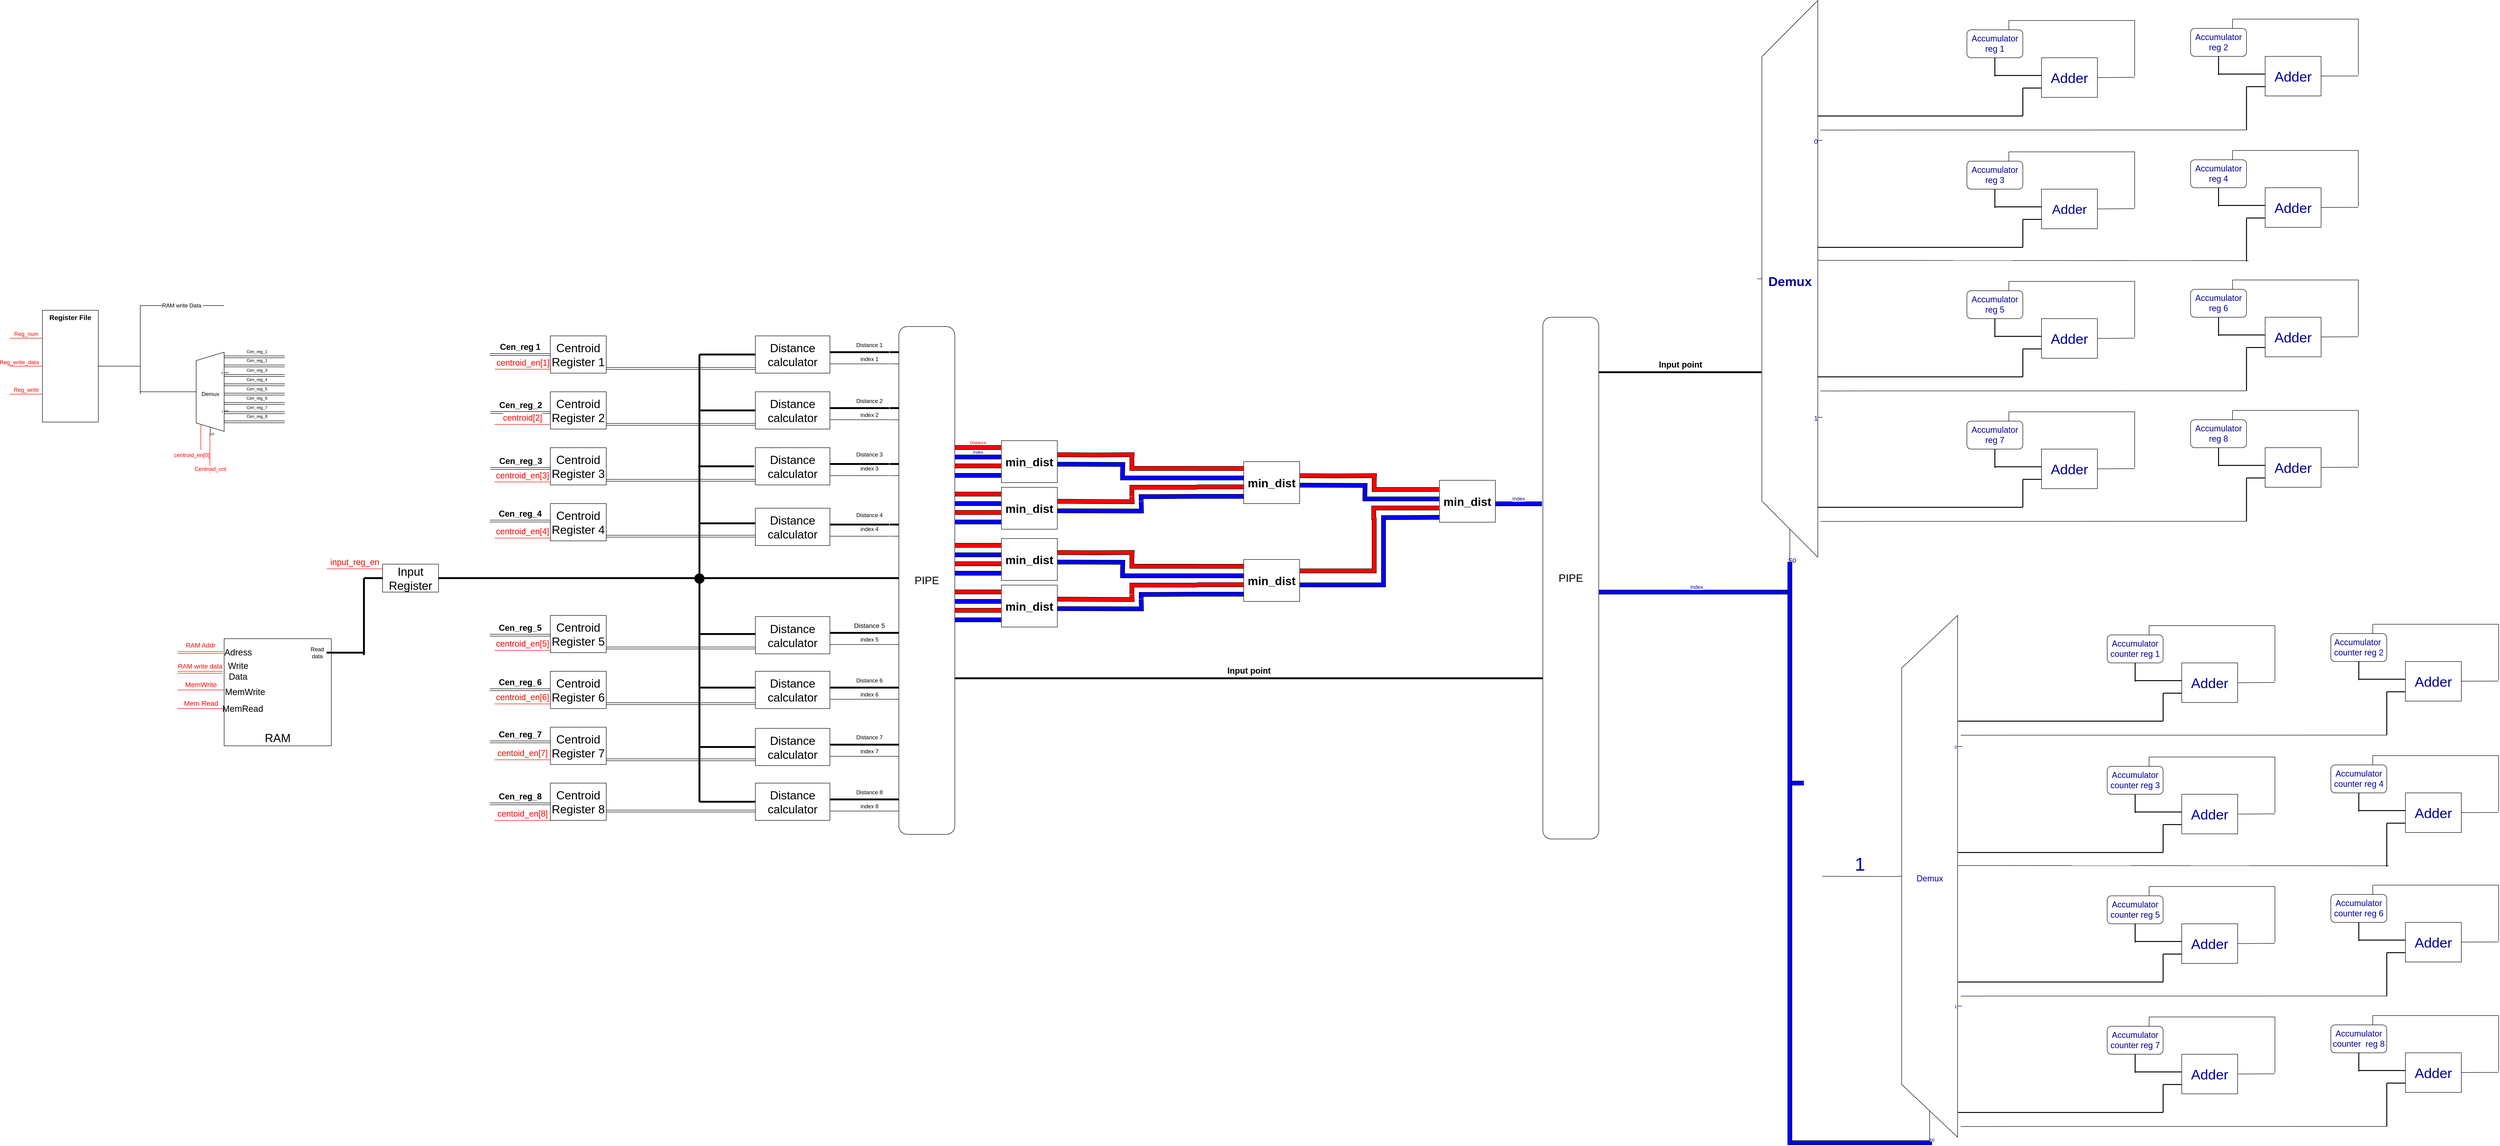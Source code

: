<mxfile version="11.1.4" type="device"><diagram id="0tEBTNlMWr55wlTSH3PG" name="Page-1"><mxGraphModel dx="4272" dy="2940" grid="1" gridSize="10" guides="1" tooltips="1" connect="1" arrows="1" fold="1" page="0" pageScale="1" pageWidth="850" pageHeight="1100" math="0" shadow="0"><root><mxCell id="0"/><mxCell id="1" parent="0"/><mxCell id="R0n4JUokcq73TD4J5LEY-1" value="RAM" style="whiteSpace=wrap;html=1;aspect=fixed;verticalAlign=bottom;fontSize=25;" vertex="1" parent="1"><mxGeometry x="-180" y="330" width="230" height="230" as="geometry"/></mxCell><mxCell id="R0n4JUokcq73TD4J5LEY-2" value="Adress" style="text;html=1;strokeColor=none;fillColor=none;align=center;verticalAlign=middle;whiteSpace=wrap;rounded=0;fontSize=19;" vertex="1" parent="1"><mxGeometry x="-170" y="350" width="40" height="20" as="geometry"/></mxCell><mxCell id="R0n4JUokcq73TD4J5LEY-3" value="Read data" style="text;html=1;strokeColor=none;fillColor=none;align=center;verticalAlign=middle;whiteSpace=wrap;rounded=0;" vertex="1" parent="1"><mxGeometry y="350" width="40" height="20" as="geometry"/></mxCell><mxCell id="R0n4JUokcq73TD4J5LEY-4" value="Write Data" style="text;html=1;strokeColor=none;fillColor=none;align=center;verticalAlign=middle;whiteSpace=wrap;rounded=0;fontSize=19;" vertex="1" parent="1"><mxGeometry x="-170" y="390" width="40" height="20" as="geometry"/></mxCell><mxCell id="R0n4JUokcq73TD4J5LEY-5" value="MemWrite" style="text;html=1;strokeColor=none;fillColor=none;align=center;verticalAlign=middle;whiteSpace=wrap;rounded=0;fontSize=19;" vertex="1" parent="1"><mxGeometry x="-150" y="435" width="30" height="20" as="geometry"/></mxCell><mxCell id="R0n4JUokcq73TD4J5LEY-6" value="MemRead" style="text;html=1;strokeColor=none;fillColor=none;align=center;verticalAlign=middle;whiteSpace=wrap;rounded=0;fontSize=19;" vertex="1" parent="1"><mxGeometry x="-160" y="470.5" width="40" height="20" as="geometry"/></mxCell><mxCell id="R0n4JUokcq73TD4J5LEY-10" value="MemWrite" style="endArrow=none;html=1;entryX=0;entryY=0.478;entryDx=0;entryDy=0;strokeColor=#FF0000;entryPerimeter=0;verticalAlign=bottom;fontColor=#FF0000;fontSize=15;" edge="1" parent="1" target="R0n4JUokcq73TD4J5LEY-1"><mxGeometry width="50" height="50" relative="1" as="geometry"><mxPoint x="-280" y="440" as="sourcePoint"/><mxPoint x="-160" y="407.5" as="targetPoint"/></mxGeometry></mxCell><mxCell id="R0n4JUokcq73TD4J5LEY-11" value="Mem Read" style="endArrow=none;html=1;strokeColor=#FF0000;verticalAlign=bottom;fontColor=#FF0000;fontSize=15;" edge="1" parent="1"><mxGeometry width="50" height="50" relative="1" as="geometry"><mxPoint x="-280" y="480" as="sourcePoint"/><mxPoint x="-180" y="480" as="targetPoint"/></mxGeometry></mxCell><mxCell id="R0n4JUokcq73TD4J5LEY-14" value="Input Register" style="rounded=0;whiteSpace=wrap;html=1;fontSize=25;" vertex="1" parent="1"><mxGeometry x="160" y="170" width="120" height="60" as="geometry"/></mxCell><mxCell id="R0n4JUokcq73TD4J5LEY-17" value="RAM Addr" style="shape=link;html=1;strokeColor=#FF0000;entryX=-0.009;entryY=0.129;entryDx=0;entryDy=0;entryPerimeter=0;verticalAlign=bottom;fontColor=#FF0000;fontSize=14;spacingBottom=5;" edge="1" parent="1" target="R0n4JUokcq73TD4J5LEY-1"><mxGeometry width="50" height="50" relative="1" as="geometry"><mxPoint x="-280" y="360" as="sourcePoint"/><mxPoint x="-300" y="290" as="targetPoint"/></mxGeometry></mxCell><mxCell id="R0n4JUokcq73TD4J5LEY-18" value="RAM write data" style="shape=link;html=1;strokeColor=#FF0000;entryX=-0.015;entryY=0.314;entryDx=0;entryDy=0;entryPerimeter=0;fontColor=#FF0000;verticalAlign=bottom;spacingBottom=2;fontSize=14;" edge="1" parent="1" target="R0n4JUokcq73TD4J5LEY-1"><mxGeometry width="50" height="50" relative="1" as="geometry"><mxPoint x="-280" y="402" as="sourcePoint"/><mxPoint x="-172.07" y="369.67" as="targetPoint"/></mxGeometry></mxCell><mxCell id="R0n4JUokcq73TD4J5LEY-22" value="Centroid Register 1" style="rounded=0;whiteSpace=wrap;html=1;fontSize=25;" vertex="1" parent="1"><mxGeometry x="520" y="-320" width="120" height="80" as="geometry"/></mxCell><mxCell id="R0n4JUokcq73TD4J5LEY-27" value="Cen_reg 1" style="shape=link;html=1;strokeColor=#000000;entryX=0;entryY=0.5;entryDx=0;entryDy=0;verticalAlign=bottom;fontSize=18;spacingBottom=2;fontStyle=1" edge="1" parent="1" target="R0n4JUokcq73TD4J5LEY-22"><mxGeometry width="50" height="50" relative="1" as="geometry"><mxPoint x="390" y="-280" as="sourcePoint"/><mxPoint x="-162.07" y="309.67" as="targetPoint"/></mxGeometry></mxCell><mxCell id="R0n4JUokcq73TD4J5LEY-30" value="Centroid Register 2" style="rounded=0;whiteSpace=wrap;html=1;fontSize=25;" vertex="1" parent="1"><mxGeometry x="520" y="-200" width="120" height="80" as="geometry"/></mxCell><mxCell id="R0n4JUokcq73TD4J5LEY-42" value="Centroid Register 3" style="rounded=0;whiteSpace=wrap;html=1;fontSize=25;" vertex="1" parent="1"><mxGeometry x="520" y="-80" width="120" height="80" as="geometry"/></mxCell><mxCell id="R0n4JUokcq73TD4J5LEY-44" value="&lt;font style=&quot;font-size: 25px&quot;&gt;Centroid Register 4&lt;/font&gt;" style="rounded=0;whiteSpace=wrap;html=1;" vertex="1" parent="1"><mxGeometry x="520" y="40" width="120" height="80" as="geometry"/></mxCell><mxCell id="R0n4JUokcq73TD4J5LEY-46" value="Centroid Register 5" style="rounded=0;whiteSpace=wrap;html=1;fontSize=25;" vertex="1" parent="1"><mxGeometry x="520" y="280" width="120" height="80" as="geometry"/></mxCell><mxCell id="R0n4JUokcq73TD4J5LEY-48" value="Centroid Register 6" style="rounded=0;whiteSpace=wrap;html=1;fontSize=25;" vertex="1" parent="1"><mxGeometry x="520" y="400" width="120" height="80" as="geometry"/></mxCell><mxCell id="R0n4JUokcq73TD4J5LEY-50" value="Centroid Register 7" style="rounded=0;whiteSpace=wrap;html=1;fontSize=25;" vertex="1" parent="1"><mxGeometry x="520" y="520" width="120" height="80" as="geometry"/></mxCell><mxCell id="R0n4JUokcq73TD4J5LEY-52" value="Centroid Register 8" style="rounded=0;whiteSpace=wrap;html=1;fontSize=25;" vertex="1" parent="1"><mxGeometry x="520" y="640" width="120" height="80" as="geometry"/></mxCell><mxCell id="R0n4JUokcq73TD4J5LEY-56" value="Distance calculator" style="rounded=0;whiteSpace=wrap;html=1;fontSize=25;" vertex="1" parent="1"><mxGeometry x="960" y="-320" width="160" height="80" as="geometry"/></mxCell><mxCell id="R0n4JUokcq73TD4J5LEY-59" value="" style="line;strokeWidth=4;html=1;perimeter=backbonePerimeter;points=[];outlineConnect=0;" vertex="1" parent="1"><mxGeometry x="280" y="195" width="560" height="10" as="geometry"/></mxCell><mxCell id="R0n4JUokcq73TD4J5LEY-60" value="" style="line;strokeWidth=4;direction=south;html=1;perimeter=backbonePerimeter;points=[];outlineConnect=0;" vertex="1" parent="1"><mxGeometry x="835" y="-280" width="10" height="960" as="geometry"/></mxCell><mxCell id="R0n4JUokcq73TD4J5LEY-61" value="" style="line;strokeWidth=4;html=1;perimeter=backbonePerimeter;points=[];outlineConnect=0;" vertex="1" parent="1"><mxGeometry x="840" y="-285" width="120" height="10" as="geometry"/></mxCell><mxCell id="R0n4JUokcq73TD4J5LEY-62" value="" style="line;strokeWidth=4;html=1;perimeter=backbonePerimeter;points=[];outlineConnect=0;" vertex="1" parent="1"><mxGeometry x="1120" y="-290" width="160" height="10" as="geometry"/></mxCell><mxCell id="R0n4JUokcq73TD4J5LEY-63" value="" style="line;strokeWidth=4;html=1;perimeter=backbonePerimeter;points=[];outlineConnect=0;" vertex="1" parent="1"><mxGeometry x="40" y="355" width="80" height="10" as="geometry"/></mxCell><mxCell id="R0n4JUokcq73TD4J5LEY-64" value="" style="line;strokeWidth=4;direction=south;html=1;perimeter=backbonePerimeter;points=[];outlineConnect=0;" vertex="1" parent="1"><mxGeometry x="115" y="200" width="10" height="165" as="geometry"/></mxCell><mxCell id="R0n4JUokcq73TD4J5LEY-65" value="" style="line;strokeWidth=4;html=1;perimeter=backbonePerimeter;points=[];outlineConnect=0;" vertex="1" parent="1"><mxGeometry x="120" y="195" width="40" height="10" as="geometry"/></mxCell><mxCell id="R0n4JUokcq73TD4J5LEY-68" value="" style="endArrow=none;html=1;strokeColor=#000000;exitX=1;exitY=0.75;exitDx=0;exitDy=0;" edge="1" parent="1" source="R0n4JUokcq73TD4J5LEY-56"><mxGeometry width="50" height="50" relative="1" as="geometry"><mxPoint x="1290" y="-160" as="sourcePoint"/><mxPoint x="1280" y="-260" as="targetPoint"/></mxGeometry></mxCell><mxCell id="R0n4JUokcq73TD4J5LEY-69" value="Distance calculator" style="rounded=0;whiteSpace=wrap;html=1;fontSize=25;" vertex="1" parent="1"><mxGeometry x="960" y="-200" width="160" height="80" as="geometry"/></mxCell><mxCell id="R0n4JUokcq73TD4J5LEY-70" value="" style="line;strokeWidth=4;html=1;perimeter=backbonePerimeter;points=[];outlineConnect=0;" vertex="1" parent="1"><mxGeometry x="1120" y="-170" width="160" height="10" as="geometry"/></mxCell><mxCell id="R0n4JUokcq73TD4J5LEY-71" value="" style="endArrow=none;html=1;strokeColor=#000000;exitX=1;exitY=0.75;exitDx=0;exitDy=0;" edge="1" parent="1" source="R0n4JUokcq73TD4J5LEY-69"><mxGeometry width="50" height="50" relative="1" as="geometry"><mxPoint x="1290" y="-40" as="sourcePoint"/><mxPoint x="1280" y="-140" as="targetPoint"/></mxGeometry></mxCell><mxCell id="R0n4JUokcq73TD4J5LEY-72" value="Distance calculator" style="rounded=0;whiteSpace=wrap;html=1;fontSize=25;" vertex="1" parent="1"><mxGeometry x="960" y="-80" width="160" height="80" as="geometry"/></mxCell><mxCell id="R0n4JUokcq73TD4J5LEY-73" value="" style="line;strokeWidth=4;html=1;perimeter=backbonePerimeter;points=[];outlineConnect=0;" vertex="1" parent="1"><mxGeometry x="1120" y="-50" width="160" height="10" as="geometry"/></mxCell><mxCell id="R0n4JUokcq73TD4J5LEY-74" value="" style="endArrow=none;html=1;strokeColor=#000000;exitX=1;exitY=0.75;exitDx=0;exitDy=0;" edge="1" parent="1" source="R0n4JUokcq73TD4J5LEY-72"><mxGeometry width="50" height="50" relative="1" as="geometry"><mxPoint x="1290" y="80" as="sourcePoint"/><mxPoint x="1280" y="-20" as="targetPoint"/></mxGeometry></mxCell><mxCell id="R0n4JUokcq73TD4J5LEY-75" value="Distance calculator" style="rounded=0;whiteSpace=wrap;html=1;fontSize=25;" vertex="1" parent="1"><mxGeometry x="960" y="50" width="160" height="80" as="geometry"/></mxCell><mxCell id="R0n4JUokcq73TD4J5LEY-76" value="" style="line;strokeWidth=4;html=1;perimeter=backbonePerimeter;points=[];outlineConnect=0;" vertex="1" parent="1"><mxGeometry x="1120" y="80" width="160" height="10" as="geometry"/></mxCell><mxCell id="R0n4JUokcq73TD4J5LEY-77" value="" style="endArrow=none;html=1;strokeColor=#000000;exitX=1;exitY=0.75;exitDx=0;exitDy=0;" edge="1" parent="1" source="R0n4JUokcq73TD4J5LEY-75"><mxGeometry width="50" height="50" relative="1" as="geometry"><mxPoint x="1290" y="210" as="sourcePoint"/><mxPoint x="1280" y="110" as="targetPoint"/></mxGeometry></mxCell><mxCell id="R0n4JUokcq73TD4J5LEY-78" value="Distance calculator" style="rounded=0;whiteSpace=wrap;html=1;fontSize=25;" vertex="1" parent="1"><mxGeometry x="960" y="282.5" width="160" height="80" as="geometry"/></mxCell><mxCell id="R0n4JUokcq73TD4J5LEY-79" value="" style="line;strokeWidth=4;html=1;perimeter=backbonePerimeter;points=[];outlineConnect=0;" vertex="1" parent="1"><mxGeometry x="1120" y="312.5" width="160" height="10" as="geometry"/></mxCell><mxCell id="R0n4JUokcq73TD4J5LEY-80" value="" style="endArrow=none;html=1;strokeColor=#000000;exitX=1;exitY=0.75;exitDx=0;exitDy=0;" edge="1" parent="1" source="R0n4JUokcq73TD4J5LEY-78"><mxGeometry width="50" height="50" relative="1" as="geometry"><mxPoint x="1290" y="442.5" as="sourcePoint"/><mxPoint x="1280" y="342.5" as="targetPoint"/></mxGeometry></mxCell><mxCell id="R0n4JUokcq73TD4J5LEY-81" value="Distance calculator" style="rounded=0;whiteSpace=wrap;html=1;fontSize=25;" vertex="1" parent="1"><mxGeometry x="960" y="400" width="160" height="80" as="geometry"/></mxCell><mxCell id="R0n4JUokcq73TD4J5LEY-82" value="" style="line;strokeWidth=4;html=1;perimeter=backbonePerimeter;points=[];outlineConnect=0;" vertex="1" parent="1"><mxGeometry x="1120" y="430" width="160" height="10" as="geometry"/></mxCell><mxCell id="R0n4JUokcq73TD4J5LEY-83" value="" style="endArrow=none;html=1;strokeColor=#000000;exitX=1;exitY=0.75;exitDx=0;exitDy=0;" edge="1" parent="1" source="R0n4JUokcq73TD4J5LEY-81"><mxGeometry width="50" height="50" relative="1" as="geometry"><mxPoint x="1290" y="560" as="sourcePoint"/><mxPoint x="1280" y="460" as="targetPoint"/></mxGeometry></mxCell><mxCell id="R0n4JUokcq73TD4J5LEY-84" value="Distance calculator" style="rounded=0;whiteSpace=wrap;html=1;fontSize=25;" vertex="1" parent="1"><mxGeometry x="960" y="522.5" width="160" height="80" as="geometry"/></mxCell><mxCell id="R0n4JUokcq73TD4J5LEY-85" value="" style="line;strokeWidth=4;html=1;perimeter=backbonePerimeter;points=[];outlineConnect=0;" vertex="1" parent="1"><mxGeometry x="1120" y="552.5" width="160" height="10" as="geometry"/></mxCell><mxCell id="R0n4JUokcq73TD4J5LEY-86" value="" style="endArrow=none;html=1;strokeColor=#000000;exitX=1;exitY=0.75;exitDx=0;exitDy=0;" edge="1" parent="1" source="R0n4JUokcq73TD4J5LEY-84"><mxGeometry width="50" height="50" relative="1" as="geometry"><mxPoint x="1290" y="682.5" as="sourcePoint"/><mxPoint x="1280" y="582.5" as="targetPoint"/></mxGeometry></mxCell><mxCell id="R0n4JUokcq73TD4J5LEY-87" value="Distance calculator" style="rounded=0;whiteSpace=wrap;html=1;fontSize=25;" vertex="1" parent="1"><mxGeometry x="960" y="640" width="160" height="80" as="geometry"/></mxCell><mxCell id="R0n4JUokcq73TD4J5LEY-88" value="" style="line;strokeWidth=4;html=1;perimeter=backbonePerimeter;points=[];outlineConnect=0;" vertex="1" parent="1"><mxGeometry x="1120" y="670" width="160" height="10" as="geometry"/></mxCell><mxCell id="R0n4JUokcq73TD4J5LEY-89" value="" style="endArrow=none;html=1;strokeColor=#000000;exitX=1;exitY=0.75;exitDx=0;exitDy=0;" edge="1" parent="1" source="R0n4JUokcq73TD4J5LEY-87"><mxGeometry width="50" height="50" relative="1" as="geometry"><mxPoint x="1290" y="800" as="sourcePoint"/><mxPoint x="1280" y="700" as="targetPoint"/></mxGeometry></mxCell><mxCell id="R0n4JUokcq73TD4J5LEY-90" value="" style="line;strokeWidth=4;html=1;perimeter=backbonePerimeter;points=[];outlineConnect=0;" vertex="1" parent="1"><mxGeometry x="840" y="675" width="120" height="10" as="geometry"/></mxCell><mxCell id="R0n4JUokcq73TD4J5LEY-91" value="" style="line;strokeWidth=4;html=1;perimeter=backbonePerimeter;points=[];outlineConnect=0;" vertex="1" parent="1"><mxGeometry x="840" y="-165" width="120" height="10" as="geometry"/></mxCell><mxCell id="R0n4JUokcq73TD4J5LEY-92" value="" style="line;strokeWidth=4;html=1;perimeter=backbonePerimeter;points=[];outlineConnect=0;" vertex="1" parent="1"><mxGeometry x="837.5" y="-45" width="120" height="10" as="geometry"/></mxCell><mxCell id="R0n4JUokcq73TD4J5LEY-93" value="" style="line;strokeWidth=4;html=1;perimeter=backbonePerimeter;points=[];outlineConnect=0;" vertex="1" parent="1"><mxGeometry x="840" y="77.353" width="120" height="10" as="geometry"/></mxCell><mxCell id="R0n4JUokcq73TD4J5LEY-94" value="" style="line;strokeWidth=4;html=1;perimeter=backbonePerimeter;points=[];outlineConnect=0;" vertex="1" parent="1"><mxGeometry x="840" y="315" width="120" height="10" as="geometry"/></mxCell><mxCell id="R0n4JUokcq73TD4J5LEY-96" value="" style="line;strokeWidth=4;html=1;perimeter=backbonePerimeter;points=[];outlineConnect=0;" vertex="1" parent="1"><mxGeometry x="840" y="430" width="120" height="10" as="geometry"/></mxCell><mxCell id="R0n4JUokcq73TD4J5LEY-97" value="" style="line;strokeWidth=4;html=1;perimeter=backbonePerimeter;points=[];outlineConnect=0;" vertex="1" parent="1"><mxGeometry x="840" y="557.5" width="120" height="10" as="geometry"/></mxCell><mxCell id="R0n4JUokcq73TD4J5LEY-98" value="" style="shape=link;html=1;strokeColor=#000000;entryX=1;entryY=0.75;entryDx=0;entryDy=0;exitX=0;exitY=0.75;exitDx=0;exitDy=0;" edge="1" parent="1" source="R0n4JUokcq73TD4J5LEY-87" target="R0n4JUokcq73TD4J5LEY-52"><mxGeometry width="50" height="50" relative="1" as="geometry"><mxPoint x="500" y="790" as="sourcePoint"/><mxPoint x="550" y="740" as="targetPoint"/></mxGeometry></mxCell><mxCell id="R0n4JUokcq73TD4J5LEY-99" value="" style="shape=link;html=1;strokeColor=#000000;entryX=1;entryY=0.75;entryDx=0;entryDy=0;exitX=0;exitY=0.75;exitDx=0;exitDy=0;" edge="1" parent="1"><mxGeometry width="50" height="50" relative="1" as="geometry"><mxPoint x="960" y="590" as="sourcePoint"/><mxPoint x="640" y="590" as="targetPoint"/></mxGeometry></mxCell><mxCell id="R0n4JUokcq73TD4J5LEY-100" value="" style="shape=link;html=1;strokeColor=#000000;entryX=1;entryY=0.75;entryDx=0;entryDy=0;exitX=0;exitY=0.75;exitDx=0;exitDy=0;" edge="1" parent="1"><mxGeometry width="50" height="50" relative="1" as="geometry"><mxPoint x="960" y="469.5" as="sourcePoint"/><mxPoint x="640" y="469.5" as="targetPoint"/></mxGeometry></mxCell><mxCell id="R0n4JUokcq73TD4J5LEY-101" value="" style="shape=link;html=1;strokeColor=#000000;entryX=1;entryY=0.75;entryDx=0;entryDy=0;exitX=0;exitY=0.75;exitDx=0;exitDy=0;" edge="1" parent="1"><mxGeometry width="50" height="50" relative="1" as="geometry"><mxPoint x="960" y="350" as="sourcePoint"/><mxPoint x="640" y="350" as="targetPoint"/></mxGeometry></mxCell><mxCell id="R0n4JUokcq73TD4J5LEY-102" value="" style="shape=link;html=1;strokeColor=#000000;entryX=1;entryY=0.75;entryDx=0;entryDy=0;exitX=0;exitY=0.75;exitDx=0;exitDy=0;" edge="1" parent="1"><mxGeometry width="50" height="50" relative="1" as="geometry"><mxPoint x="960" y="110" as="sourcePoint"/><mxPoint x="640" y="110" as="targetPoint"/></mxGeometry></mxCell><mxCell id="R0n4JUokcq73TD4J5LEY-103" value="" style="shape=link;html=1;strokeColor=#000000;entryX=1;entryY=0.75;entryDx=0;entryDy=0;exitX=0;exitY=0.75;exitDx=0;exitDy=0;" edge="1" parent="1"><mxGeometry width="50" height="50" relative="1" as="geometry"><mxPoint x="960" y="-10" as="sourcePoint"/><mxPoint x="640" y="-10" as="targetPoint"/></mxGeometry></mxCell><mxCell id="R0n4JUokcq73TD4J5LEY-104" value="" style="shape=link;html=1;strokeColor=#000000;entryX=1;entryY=0.75;entryDx=0;entryDy=0;exitX=0;exitY=0.75;exitDx=0;exitDy=0;" edge="1" parent="1"><mxGeometry width="50" height="50" relative="1" as="geometry"><mxPoint x="960" y="-130" as="sourcePoint"/><mxPoint x="640" y="-130" as="targetPoint"/></mxGeometry></mxCell><mxCell id="R0n4JUokcq73TD4J5LEY-105" value="" style="shape=link;html=1;strokeColor=#000000;entryX=1;entryY=0.75;entryDx=0;entryDy=0;exitX=0;exitY=0.75;exitDx=0;exitDy=0;" edge="1" parent="1"><mxGeometry width="50" height="50" relative="1" as="geometry"><mxPoint x="960" y="-250" as="sourcePoint"/><mxPoint x="640" y="-250" as="targetPoint"/></mxGeometry></mxCell><mxCell id="R0n4JUokcq73TD4J5LEY-115" value="Distance 1" style="text;html=1;strokeColor=none;fillColor=none;align=center;verticalAlign=middle;whiteSpace=wrap;rounded=0;" vertex="1" parent="1"><mxGeometry x="1170" y="-310" width="70" height="20" as="geometry"/></mxCell><mxCell id="R0n4JUokcq73TD4J5LEY-116" value="index 1" style="text;html=1;strokeColor=none;fillColor=none;align=center;verticalAlign=middle;whiteSpace=wrap;rounded=0;" vertex="1" parent="1"><mxGeometry x="1180" y="-280" width="50" height="20" as="geometry"/></mxCell><mxCell id="R0n4JUokcq73TD4J5LEY-119" value="Distance 2" style="text;html=1;strokeColor=none;fillColor=none;align=center;verticalAlign=middle;whiteSpace=wrap;rounded=0;" vertex="1" parent="1"><mxGeometry x="1170" y="-190" width="70" height="20" as="geometry"/></mxCell><mxCell id="R0n4JUokcq73TD4J5LEY-120" value="index 2" style="text;html=1;strokeColor=none;fillColor=none;align=center;verticalAlign=middle;whiteSpace=wrap;rounded=0;" vertex="1" parent="1"><mxGeometry x="1180" y="-160" width="50" height="20" as="geometry"/></mxCell><mxCell id="R0n4JUokcq73TD4J5LEY-121" value="Distance 3" style="text;html=1;strokeColor=none;fillColor=none;align=center;verticalAlign=middle;whiteSpace=wrap;rounded=0;" vertex="1" parent="1"><mxGeometry x="1170" y="-75" width="70" height="20" as="geometry"/></mxCell><mxCell id="R0n4JUokcq73TD4J5LEY-122" value="index 3" style="text;html=1;strokeColor=none;fillColor=none;align=center;verticalAlign=middle;whiteSpace=wrap;rounded=0;" vertex="1" parent="1"><mxGeometry x="1180" y="-45" width="50" height="20" as="geometry"/></mxCell><mxCell id="R0n4JUokcq73TD4J5LEY-123" value="Distance 4" style="text;html=1;strokeColor=none;fillColor=none;align=center;verticalAlign=middle;whiteSpace=wrap;rounded=0;" vertex="1" parent="1"><mxGeometry x="1170" y="55" width="70" height="20" as="geometry"/></mxCell><mxCell id="R0n4JUokcq73TD4J5LEY-124" value="index 4" style="text;html=1;strokeColor=none;fillColor=none;align=center;verticalAlign=middle;whiteSpace=wrap;rounded=0;" vertex="1" parent="1"><mxGeometry x="1180" y="85" width="50" height="20" as="geometry"/></mxCell><mxCell id="R0n4JUokcq73TD4J5LEY-127" value="Distance 5" style="text;html=1;strokeColor=none;fillColor=none;align=center;verticalAlign=middle;whiteSpace=wrap;rounded=0;fontSize=14;" vertex="1" parent="1"><mxGeometry x="1170" y="292.333" width="70" height="20" as="geometry"/></mxCell><mxCell id="R0n4JUokcq73TD4J5LEY-128" value="index 5" style="text;html=1;strokeColor=none;fillColor=none;align=center;verticalAlign=middle;whiteSpace=wrap;rounded=0;" vertex="1" parent="1"><mxGeometry x="1180" y="322.333" width="50" height="20" as="geometry"/></mxCell><mxCell id="R0n4JUokcq73TD4J5LEY-129" value="Distance 6" style="text;html=1;strokeColor=none;fillColor=none;align=center;verticalAlign=middle;whiteSpace=wrap;rounded=0;" vertex="1" parent="1"><mxGeometry x="1170" y="409.833" width="70" height="20" as="geometry"/></mxCell><mxCell id="R0n4JUokcq73TD4J5LEY-130" value="index 6" style="text;html=1;strokeColor=none;fillColor=none;align=center;verticalAlign=middle;whiteSpace=wrap;rounded=0;" vertex="1" parent="1"><mxGeometry x="1180" y="439.833" width="50" height="20" as="geometry"/></mxCell><mxCell id="R0n4JUokcq73TD4J5LEY-135" value="Distance 7" style="text;html=1;strokeColor=none;fillColor=none;align=center;verticalAlign=middle;whiteSpace=wrap;rounded=0;" vertex="1" parent="1"><mxGeometry x="1170" y="532.333" width="70" height="20" as="geometry"/></mxCell><mxCell id="R0n4JUokcq73TD4J5LEY-136" value="index 7" style="text;html=1;strokeColor=none;fillColor=none;align=center;verticalAlign=middle;whiteSpace=wrap;rounded=0;" vertex="1" parent="1"><mxGeometry x="1180" y="562.333" width="50" height="20" as="geometry"/></mxCell><mxCell id="R0n4JUokcq73TD4J5LEY-137" value="Distance 8" style="text;html=1;strokeColor=none;fillColor=none;align=center;verticalAlign=middle;whiteSpace=wrap;rounded=0;" vertex="1" parent="1"><mxGeometry x="1170" y="649.833" width="70" height="20" as="geometry"/></mxCell><mxCell id="R0n4JUokcq73TD4J5LEY-138" value="index 8" style="text;html=1;strokeColor=none;fillColor=none;align=center;verticalAlign=middle;whiteSpace=wrap;rounded=0;" vertex="1" parent="1"><mxGeometry x="1180" y="679.833" width="50" height="20" as="geometry"/></mxCell><mxCell id="R0n4JUokcq73TD4J5LEY-139" value="min_dist" style="rounded=0;whiteSpace=wrap;html=1;fontSize=25;fontStyle=1" vertex="1" parent="1"><mxGeometry x="1488" y="-95" width="120" height="90" as="geometry"/></mxCell><mxCell id="R0n4JUokcq73TD4J5LEY-140" value="Index" style="shape=filledEdge;rounded=0;fixDash=1;endArrow=none;strokeWidth=10;fillColor=#0000FF;edgeStyle=orthogonalEdgeStyle;verticalAlign=bottom;fontSize=9;spacingBottom=2;fontColor=#000099;" edge="1" parent="1"><mxGeometry width="60" height="40" relative="1" as="geometry"><mxPoint x="1388" y="-60" as="sourcePoint"/><mxPoint x="1488" y="-60" as="targetPoint"/></mxGeometry></mxCell><mxCell id="R0n4JUokcq73TD4J5LEY-141" value="Distance" style="shape=filledEdge;rounded=0;fixDash=1;endArrow=none;strokeWidth=10;fillColor=#FF0000;edgeStyle=orthogonalEdgeStyle;fontColor=#FF0000;labelBackgroundColor=#FFFFFF;fontSize=9;verticalAlign=bottom;horizontal=1;spacingBottom=2;" edge="1" parent="1"><mxGeometry width="60" height="40" relative="1" as="geometry"><mxPoint x="1388" y="-80.429" as="sourcePoint"/><mxPoint x="1488" y="-80.429" as="targetPoint"/></mxGeometry></mxCell><mxCell id="R0n4JUokcq73TD4J5LEY-142" value="" style="shape=filledEdge;rounded=0;fixDash=1;endArrow=none;strokeWidth=10;fillColor=#0000FF;edgeStyle=orthogonalEdgeStyle;" edge="1" parent="1"><mxGeometry width="60" height="40" relative="1" as="geometry"><mxPoint x="1388" y="-20.5" as="sourcePoint"/><mxPoint x="1488" y="-20.5" as="targetPoint"/></mxGeometry></mxCell><mxCell id="R0n4JUokcq73TD4J5LEY-143" value="" style="shape=filledEdge;rounded=0;fixDash=1;endArrow=none;strokeWidth=10;fillColor=#FF0000;edgeStyle=orthogonalEdgeStyle;" edge="1" parent="1"><mxGeometry width="60" height="40" relative="1" as="geometry"><mxPoint x="1388" y="-40.929" as="sourcePoint"/><mxPoint x="1488" y="-40.929" as="targetPoint"/></mxGeometry></mxCell><mxCell id="R0n4JUokcq73TD4J5LEY-144" value="" style="shape=filledEdge;rounded=0;fixDash=1;endArrow=none;strokeWidth=10;fillColor=#0000FF;edgeStyle=orthogonalEdgeStyle;" edge="1" parent="1"><mxGeometry width="60" height="40" relative="1" as="geometry"><mxPoint x="1608" y="-44.5" as="sourcePoint"/><mxPoint x="1748" y="-25" as="targetPoint"/></mxGeometry></mxCell><mxCell id="R0n4JUokcq73TD4J5LEY-145" value="" style="shape=filledEdge;rounded=0;fixDash=1;endArrow=none;strokeWidth=10;fillColor=#FF0000;edgeStyle=orthogonalEdgeStyle;" edge="1" parent="1"><mxGeometry width="60" height="40" relative="1" as="geometry"><mxPoint x="1608" y="-64.929" as="sourcePoint"/><mxPoint x="1768" y="-55" as="targetPoint"/></mxGeometry></mxCell><mxCell id="R0n4JUokcq73TD4J5LEY-146" value="min_dist" style="rounded=0;whiteSpace=wrap;html=1;fontSize=25;fontStyle=1" vertex="1" parent="1"><mxGeometry x="1488" y="5" width="120" height="90" as="geometry"/></mxCell><mxCell id="R0n4JUokcq73TD4J5LEY-147" value="" style="shape=filledEdge;rounded=0;fixDash=1;endArrow=none;strokeWidth=10;fillColor=#0000FF;edgeStyle=orthogonalEdgeStyle;" edge="1" parent="1"><mxGeometry width="60" height="40" relative="1" as="geometry"><mxPoint x="1388" y="40" as="sourcePoint"/><mxPoint x="1488" y="40" as="targetPoint"/></mxGeometry></mxCell><mxCell id="R0n4JUokcq73TD4J5LEY-148" value="" style="shape=filledEdge;rounded=0;fixDash=1;endArrow=none;strokeWidth=10;fillColor=#FF0000;edgeStyle=orthogonalEdgeStyle;" edge="1" parent="1"><mxGeometry width="60" height="40" relative="1" as="geometry"><mxPoint x="1388" y="19.571" as="sourcePoint"/><mxPoint x="1488" y="19.571" as="targetPoint"/></mxGeometry></mxCell><mxCell id="R0n4JUokcq73TD4J5LEY-149" value="" style="shape=filledEdge;rounded=0;fixDash=1;endArrow=none;strokeWidth=10;fillColor=#0000FF;edgeStyle=orthogonalEdgeStyle;" edge="1" parent="1"><mxGeometry width="60" height="40" relative="1" as="geometry"><mxPoint x="1388" y="79.5" as="sourcePoint"/><mxPoint x="1488" y="79.5" as="targetPoint"/></mxGeometry></mxCell><mxCell id="R0n4JUokcq73TD4J5LEY-150" value="" style="shape=filledEdge;rounded=0;fixDash=1;endArrow=none;strokeWidth=10;fillColor=#FF0000;edgeStyle=orthogonalEdgeStyle;" edge="1" parent="1"><mxGeometry width="60" height="40" relative="1" as="geometry"><mxPoint x="1388" y="59.071" as="sourcePoint"/><mxPoint x="1488" y="59.071" as="targetPoint"/></mxGeometry></mxCell><mxCell id="R0n4JUokcq73TD4J5LEY-151" value="" style="shape=filledEdge;rounded=0;fixDash=1;endArrow=none;strokeWidth=10;fillColor=#0000FF;edgeStyle=orthogonalEdgeStyle;" edge="1" parent="1"><mxGeometry width="60" height="40" relative="1" as="geometry"><mxPoint x="1748" y="-25.5" as="sourcePoint"/><mxPoint x="1908" y="-15.5" as="targetPoint"/><Array as="points"><mxPoint x="1748" y="-15"/><mxPoint x="1908" y="-15"/></Array></mxGeometry></mxCell><mxCell id="R0n4JUokcq73TD4J5LEY-152" value="" style="shape=filledEdge;rounded=0;fixDash=1;endArrow=none;strokeWidth=10;fillColor=#FF0000;edgeStyle=orthogonalEdgeStyle;entryX=0.002;entryY=0.22;entryDx=0;entryDy=0;entryPerimeter=0;" edge="1" parent="1"><mxGeometry width="60" height="40" relative="1" as="geometry"><mxPoint x="1768" y="-55.5" as="sourcePoint"/><mxPoint x="1908" y="-35.5" as="targetPoint"/><Array as="points"><mxPoint x="1768" y="-35"/></Array></mxGeometry></mxCell><mxCell id="R0n4JUokcq73TD4J5LEY-153" value="" style="shape=filledEdge;rounded=0;fixDash=1;endArrow=none;strokeWidth=10;fillColor=#0000FF;edgeStyle=orthogonalEdgeStyle;" edge="1" parent="1"><mxGeometry width="60" height="40" relative="1" as="geometry"><mxPoint x="1608" y="55.5" as="sourcePoint"/><mxPoint x="1788" y="35" as="targetPoint"/></mxGeometry></mxCell><mxCell id="R0n4JUokcq73TD4J5LEY-154" value="" style="shape=filledEdge;rounded=0;fixDash=1;endArrow=none;strokeWidth=10;fillColor=#FF0000;edgeStyle=orthogonalEdgeStyle;" edge="1" parent="1"><mxGeometry width="60" height="40" relative="1" as="geometry"><mxPoint x="1608" y="35.071" as="sourcePoint"/><mxPoint x="1768" y="25" as="targetPoint"/></mxGeometry></mxCell><mxCell id="R0n4JUokcq73TD4J5LEY-155" value="" style="shape=filledEdge;rounded=0;fixDash=1;endArrow=none;strokeWidth=10;fillColor=#0000FF;edgeStyle=orthogonalEdgeStyle;" edge="1" parent="1"><mxGeometry width="60" height="40" relative="1" as="geometry"><mxPoint x="1788" y="34.5" as="sourcePoint"/><mxPoint x="1908" y="24.5" as="targetPoint"/><Array as="points"><mxPoint x="1818" y="25"/><mxPoint x="1778" y="25"/></Array></mxGeometry></mxCell><mxCell id="R0n4JUokcq73TD4J5LEY-156" value="" style="shape=filledEdge;rounded=0;fixDash=1;endArrow=none;strokeWidth=10;fillColor=#FF0000;edgeStyle=orthogonalEdgeStyle;" edge="1" parent="1"><mxGeometry width="60" height="40" relative="1" as="geometry"><mxPoint x="1768" y="24.5" as="sourcePoint"/><mxPoint x="1908" y="4.5" as="targetPoint"/><Array as="points"><mxPoint x="1768" y="5"/><mxPoint x="1908" y="5"/></Array></mxGeometry></mxCell><mxCell id="R0n4JUokcq73TD4J5LEY-157" value="min_dist" style="rounded=0;whiteSpace=wrap;html=1;fontSize=25;fontStyle=1" vertex="1" parent="1"><mxGeometry x="1488" y="115" width="120" height="90" as="geometry"/></mxCell><mxCell id="R0n4JUokcq73TD4J5LEY-158" value="" style="shape=filledEdge;rounded=0;fixDash=1;endArrow=none;strokeWidth=10;fillColor=#0000FF;edgeStyle=orthogonalEdgeStyle;" edge="1" parent="1"><mxGeometry width="60" height="40" relative="1" as="geometry"><mxPoint x="1388" y="150" as="sourcePoint"/><mxPoint x="1488" y="150" as="targetPoint"/></mxGeometry></mxCell><mxCell id="R0n4JUokcq73TD4J5LEY-159" value="" style="shape=filledEdge;rounded=0;fixDash=1;endArrow=none;strokeWidth=10;fillColor=#FF0000;edgeStyle=orthogonalEdgeStyle;" edge="1" parent="1"><mxGeometry width="60" height="40" relative="1" as="geometry"><mxPoint x="1388" y="129.571" as="sourcePoint"/><mxPoint x="1488" y="129.571" as="targetPoint"/></mxGeometry></mxCell><mxCell id="R0n4JUokcq73TD4J5LEY-160" value="" style="shape=filledEdge;rounded=0;fixDash=1;endArrow=none;strokeWidth=10;fillColor=#0000FF;edgeStyle=orthogonalEdgeStyle;" edge="1" parent="1"><mxGeometry width="60" height="40" relative="1" as="geometry"><mxPoint x="1388" y="189.5" as="sourcePoint"/><mxPoint x="1488" y="189.5" as="targetPoint"/></mxGeometry></mxCell><mxCell id="R0n4JUokcq73TD4J5LEY-161" value="" style="shape=filledEdge;rounded=0;fixDash=1;endArrow=none;strokeWidth=10;fillColor=#FF0000;edgeStyle=orthogonalEdgeStyle;" edge="1" parent="1"><mxGeometry width="60" height="40" relative="1" as="geometry"><mxPoint x="1388" y="169.071" as="sourcePoint"/><mxPoint x="1488" y="169.071" as="targetPoint"/></mxGeometry></mxCell><mxCell id="R0n4JUokcq73TD4J5LEY-162" value="" style="shape=filledEdge;rounded=0;fixDash=1;endArrow=none;strokeWidth=10;fillColor=#0000FF;edgeStyle=orthogonalEdgeStyle;" edge="1" parent="1"><mxGeometry width="60" height="40" relative="1" as="geometry"><mxPoint x="1608" y="165.5" as="sourcePoint"/><mxPoint x="1748" y="185" as="targetPoint"/></mxGeometry></mxCell><mxCell id="R0n4JUokcq73TD4J5LEY-163" value="" style="shape=filledEdge;rounded=0;fixDash=1;endArrow=none;strokeWidth=10;fillColor=#FF0000;edgeStyle=orthogonalEdgeStyle;" edge="1" parent="1"><mxGeometry width="60" height="40" relative="1" as="geometry"><mxPoint x="1608" y="145.071" as="sourcePoint"/><mxPoint x="1768" y="155" as="targetPoint"/></mxGeometry></mxCell><mxCell id="R0n4JUokcq73TD4J5LEY-164" value="min_dist" style="rounded=0;whiteSpace=wrap;html=1;fontSize=25;fontStyle=1" vertex="1" parent="1"><mxGeometry x="1488" y="215" width="120" height="90" as="geometry"/></mxCell><mxCell id="R0n4JUokcq73TD4J5LEY-165" value="" style="shape=filledEdge;rounded=0;fixDash=1;endArrow=none;strokeWidth=10;fillColor=#0000FF;edgeStyle=orthogonalEdgeStyle;" edge="1" parent="1"><mxGeometry width="60" height="40" relative="1" as="geometry"><mxPoint x="1388" y="250" as="sourcePoint"/><mxPoint x="1488" y="250" as="targetPoint"/></mxGeometry></mxCell><mxCell id="R0n4JUokcq73TD4J5LEY-166" value="" style="shape=filledEdge;rounded=0;fixDash=1;endArrow=none;strokeWidth=10;fillColor=#FF0000;edgeStyle=orthogonalEdgeStyle;" edge="1" parent="1"><mxGeometry width="60" height="40" relative="1" as="geometry"><mxPoint x="1388" y="229.571" as="sourcePoint"/><mxPoint x="1488" y="229.571" as="targetPoint"/></mxGeometry></mxCell><mxCell id="R0n4JUokcq73TD4J5LEY-167" value="" style="shape=filledEdge;rounded=0;fixDash=1;endArrow=none;strokeWidth=10;fillColor=#0000FF;edgeStyle=orthogonalEdgeStyle;" edge="1" parent="1"><mxGeometry width="60" height="40" relative="1" as="geometry"><mxPoint x="1388" y="289.5" as="sourcePoint"/><mxPoint x="1488" y="289.5" as="targetPoint"/></mxGeometry></mxCell><mxCell id="R0n4JUokcq73TD4J5LEY-168" value="" style="shape=filledEdge;rounded=0;fixDash=1;endArrow=none;strokeWidth=10;fillColor=#FF0000;edgeStyle=orthogonalEdgeStyle;" edge="1" parent="1"><mxGeometry width="60" height="40" relative="1" as="geometry"><mxPoint x="1388" y="269.071" as="sourcePoint"/><mxPoint x="1488" y="269.071" as="targetPoint"/></mxGeometry></mxCell><mxCell id="R0n4JUokcq73TD4J5LEY-169" value="" style="shape=filledEdge;rounded=0;fixDash=1;endArrow=none;strokeWidth=10;fillColor=#0000FF;edgeStyle=orthogonalEdgeStyle;" edge="1" parent="1"><mxGeometry width="60" height="40" relative="1" as="geometry"><mxPoint x="1748" y="184.5" as="sourcePoint"/><mxPoint x="1908" y="194.5" as="targetPoint"/><Array as="points"><mxPoint x="1748" y="195"/><mxPoint x="1908" y="195"/></Array></mxGeometry></mxCell><mxCell id="R0n4JUokcq73TD4J5LEY-170" value="" style="shape=filledEdge;rounded=0;fixDash=1;endArrow=none;strokeWidth=10;fillColor=#FF0000;edgeStyle=orthogonalEdgeStyle;entryX=0.002;entryY=0.22;entryDx=0;entryDy=0;entryPerimeter=0;" edge="1" parent="1"><mxGeometry width="60" height="40" relative="1" as="geometry"><mxPoint x="1768" y="154.5" as="sourcePoint"/><mxPoint x="1908" y="174.5" as="targetPoint"/><Array as="points"><mxPoint x="1768" y="175"/></Array></mxGeometry></mxCell><mxCell id="R0n4JUokcq73TD4J5LEY-171" value="" style="shape=filledEdge;rounded=0;fixDash=1;endArrow=none;strokeWidth=10;fillColor=#0000FF;edgeStyle=orthogonalEdgeStyle;" edge="1" parent="1"><mxGeometry width="60" height="40" relative="1" as="geometry"><mxPoint x="1608" y="265.5" as="sourcePoint"/><mxPoint x="1788" y="245" as="targetPoint"/></mxGeometry></mxCell><mxCell id="R0n4JUokcq73TD4J5LEY-172" value="" style="shape=filledEdge;rounded=0;fixDash=1;endArrow=none;strokeWidth=10;fillColor=#FF0000;edgeStyle=orthogonalEdgeStyle;" edge="1" parent="1"><mxGeometry width="60" height="40" relative="1" as="geometry"><mxPoint x="1608" y="245.071" as="sourcePoint"/><mxPoint x="1768" y="235" as="targetPoint"/></mxGeometry></mxCell><mxCell id="R0n4JUokcq73TD4J5LEY-173" value="" style="shape=filledEdge;rounded=0;fixDash=1;endArrow=none;strokeWidth=10;fillColor=#0000FF;edgeStyle=orthogonalEdgeStyle;" edge="1" parent="1"><mxGeometry width="60" height="40" relative="1" as="geometry"><mxPoint x="1788" y="244.5" as="sourcePoint"/><mxPoint x="1908" y="234.5" as="targetPoint"/><Array as="points"><mxPoint x="1818" y="235"/><mxPoint x="1778" y="235"/></Array></mxGeometry></mxCell><mxCell id="R0n4JUokcq73TD4J5LEY-174" value="" style="shape=filledEdge;rounded=0;fixDash=1;endArrow=none;strokeWidth=10;fillColor=#FF0000;edgeStyle=orthogonalEdgeStyle;" edge="1" parent="1"><mxGeometry width="60" height="40" relative="1" as="geometry"><mxPoint x="1768" y="234.5" as="sourcePoint"/><mxPoint x="1908" y="214.5" as="targetPoint"/><Array as="points"><mxPoint x="1768" y="215"/><mxPoint x="1908" y="215"/></Array></mxGeometry></mxCell><mxCell id="R0n4JUokcq73TD4J5LEY-175" value="min_dist" style="rounded=0;whiteSpace=wrap;html=1;fontSize=25;fontStyle=1" vertex="1" parent="1"><mxGeometry x="2008" y="-50" width="120" height="90" as="geometry"/></mxCell><mxCell id="R0n4JUokcq73TD4J5LEY-176" value="" style="shape=filledEdge;rounded=0;fixDash=1;endArrow=none;strokeWidth=10;fillColor=#0000FF;edgeStyle=orthogonalEdgeStyle;" edge="1" parent="1"><mxGeometry width="60" height="40" relative="1" as="geometry"><mxPoint x="1908" y="-15" as="sourcePoint"/><mxPoint x="2008" y="-15" as="targetPoint"/></mxGeometry></mxCell><mxCell id="R0n4JUokcq73TD4J5LEY-177" value="" style="shape=filledEdge;rounded=0;fixDash=1;endArrow=none;strokeWidth=10;fillColor=#FF0000;edgeStyle=orthogonalEdgeStyle;" edge="1" parent="1"><mxGeometry width="60" height="40" relative="1" as="geometry"><mxPoint x="1908" y="-35.429" as="sourcePoint"/><mxPoint x="2008" y="-35.429" as="targetPoint"/></mxGeometry></mxCell><mxCell id="R0n4JUokcq73TD4J5LEY-178" value="" style="shape=filledEdge;rounded=0;fixDash=1;endArrow=none;strokeWidth=10;fillColor=#0000FF;edgeStyle=orthogonalEdgeStyle;" edge="1" parent="1"><mxGeometry width="60" height="40" relative="1" as="geometry"><mxPoint x="1908" y="24.5" as="sourcePoint"/><mxPoint x="2008" y="24.5" as="targetPoint"/></mxGeometry></mxCell><mxCell id="R0n4JUokcq73TD4J5LEY-179" value="" style="shape=filledEdge;rounded=0;fixDash=1;endArrow=none;strokeWidth=10;fillColor=#FF0000;edgeStyle=orthogonalEdgeStyle;" edge="1" parent="1"><mxGeometry width="60" height="40" relative="1" as="geometry"><mxPoint x="1908" y="4.071" as="sourcePoint"/><mxPoint x="2008" y="4.071" as="targetPoint"/></mxGeometry></mxCell><mxCell id="R0n4JUokcq73TD4J5LEY-180" value="" style="shape=filledEdge;rounded=0;fixDash=1;endArrow=none;strokeWidth=10;fillColor=#0000FF;edgeStyle=orthogonalEdgeStyle;" edge="1" parent="1"><mxGeometry width="60" height="40" relative="1" as="geometry"><mxPoint x="2128" y="0.5" as="sourcePoint"/><mxPoint x="2268" y="20" as="targetPoint"/></mxGeometry></mxCell><mxCell id="R0n4JUokcq73TD4J5LEY-181" value="" style="shape=filledEdge;rounded=0;fixDash=1;endArrow=none;strokeWidth=10;fillColor=#FF0000;edgeStyle=orthogonalEdgeStyle;" edge="1" parent="1"><mxGeometry width="60" height="40" relative="1" as="geometry"><mxPoint x="2128" y="-19.929" as="sourcePoint"/><mxPoint x="2288" y="-10" as="targetPoint"/></mxGeometry></mxCell><mxCell id="R0n4JUokcq73TD4J5LEY-182" value="min_dist" style="rounded=0;whiteSpace=wrap;html=1;fontSize=25;fontStyle=1" vertex="1" parent="1"><mxGeometry x="2008" y="160" width="120" height="90" as="geometry"/></mxCell><mxCell id="R0n4JUokcq73TD4J5LEY-183" value="" style="shape=filledEdge;rounded=0;fixDash=1;endArrow=none;strokeWidth=10;fillColor=#0000FF;edgeStyle=orthogonalEdgeStyle;" edge="1" parent="1"><mxGeometry width="60" height="40" relative="1" as="geometry"><mxPoint x="1908" y="195" as="sourcePoint"/><mxPoint x="2008" y="195" as="targetPoint"/></mxGeometry></mxCell><mxCell id="R0n4JUokcq73TD4J5LEY-184" value="" style="shape=filledEdge;rounded=0;fixDash=1;endArrow=none;strokeWidth=10;fillColor=#FF0000;edgeStyle=orthogonalEdgeStyle;" edge="1" parent="1"><mxGeometry width="60" height="40" relative="1" as="geometry"><mxPoint x="1908" y="174.571" as="sourcePoint"/><mxPoint x="2008" y="174.571" as="targetPoint"/></mxGeometry></mxCell><mxCell id="R0n4JUokcq73TD4J5LEY-185" value="" style="shape=filledEdge;rounded=0;fixDash=1;endArrow=none;strokeWidth=10;fillColor=#0000FF;edgeStyle=orthogonalEdgeStyle;" edge="1" parent="1"><mxGeometry width="60" height="40" relative="1" as="geometry"><mxPoint x="1908" y="234.5" as="sourcePoint"/><mxPoint x="2008" y="234.5" as="targetPoint"/></mxGeometry></mxCell><mxCell id="R0n4JUokcq73TD4J5LEY-186" value="" style="shape=filledEdge;rounded=0;fixDash=1;endArrow=none;strokeWidth=10;fillColor=#FF0000;edgeStyle=orthogonalEdgeStyle;" edge="1" parent="1"><mxGeometry width="60" height="40" relative="1" as="geometry"><mxPoint x="1908" y="214.071" as="sourcePoint"/><mxPoint x="2008" y="214.071" as="targetPoint"/></mxGeometry></mxCell><mxCell id="R0n4JUokcq73TD4J5LEY-187" value="min_dist" style="rounded=0;whiteSpace=wrap;html=1;fontSize=25;fontStyle=1" vertex="1" parent="1"><mxGeometry x="2428" y="-10" width="120" height="90" as="geometry"/></mxCell><mxCell id="R0n4JUokcq73TD4J5LEY-188" value="" style="shape=filledEdge;rounded=0;fixDash=1;endArrow=none;strokeWidth=10;fillColor=#0000FF;edgeStyle=orthogonalEdgeStyle;" edge="1" parent="1"><mxGeometry width="60" height="40" relative="1" as="geometry"><mxPoint x="2268" y="19.5" as="sourcePoint"/><mxPoint x="2428" y="29.5" as="targetPoint"/><Array as="points"><mxPoint x="2268" y="30"/><mxPoint x="2428" y="30"/></Array></mxGeometry></mxCell><mxCell id="R0n4JUokcq73TD4J5LEY-189" value="Index" style="shape=filledEdge;rounded=0;fixDash=1;endArrow=none;strokeWidth=10;fillColor=#0000FF;edgeStyle=orthogonalEdgeStyle;verticalAlign=bottom;spacingBottom=2;fontColor=#000099;" edge="1" parent="1"><mxGeometry width="60" height="40" relative="1" as="geometry"><mxPoint x="2548" y="40.5" as="sourcePoint"/><mxPoint x="2648" y="40.5" as="targetPoint"/></mxGeometry></mxCell><mxCell id="R0n4JUokcq73TD4J5LEY-191" value="" style="shape=filledEdge;rounded=0;fixDash=1;endArrow=none;strokeWidth=10;fillColor=#FF0000;edgeStyle=orthogonalEdgeStyle;entryX=0.002;entryY=0.22;entryDx=0;entryDy=0;entryPerimeter=0;" edge="1" parent="1" target="R0n4JUokcq73TD4J5LEY-187"><mxGeometry width="60" height="40" relative="1" as="geometry"><mxPoint x="2288" y="-10.5" as="sourcePoint"/><mxPoint x="2425.889" y="9.889" as="targetPoint"/><Array as="points"><mxPoint x="2288" y="10"/></Array></mxGeometry></mxCell><mxCell id="R0n4JUokcq73TD4J5LEY-192" value="" style="shape=filledEdge;rounded=0;fixDash=1;endArrow=none;strokeWidth=10;fillColor=#0000FF;edgeStyle=orthogonalEdgeStyle;" edge="1" parent="1"><mxGeometry width="60" height="40" relative="1" as="geometry"><mxPoint x="2128" y="214.5" as="sourcePoint"/><mxPoint x="2308" y="79.5" as="targetPoint"/><Array as="points"><mxPoint x="2128" y="215"/><mxPoint x="2308" y="215"/></Array></mxGeometry></mxCell><mxCell id="R0n4JUokcq73TD4J5LEY-193" value="" style="shape=filledEdge;rounded=0;fixDash=1;endArrow=none;strokeWidth=10;fillColor=#FF0000;edgeStyle=orthogonalEdgeStyle;" edge="1" parent="1"><mxGeometry width="60" height="40" relative="1" as="geometry"><mxPoint x="2128" y="184.5" as="sourcePoint"/><mxPoint x="2288" y="69.5" as="targetPoint"/><Array as="points"><mxPoint x="2128" y="185"/><mxPoint x="2288" y="185"/></Array></mxGeometry></mxCell><mxCell id="R0n4JUokcq73TD4J5LEY-194" value="" style="shape=filledEdge;rounded=0;fixDash=1;endArrow=none;strokeWidth=10;fillColor=#0000FF;edgeStyle=orthogonalEdgeStyle;" edge="1" parent="1"><mxGeometry width="60" height="40" relative="1" as="geometry"><mxPoint x="2308" y="79.5" as="sourcePoint"/><mxPoint x="2428" y="69.5" as="targetPoint"/><Array as="points"><mxPoint x="2338" y="70"/><mxPoint x="2298" y="70"/></Array></mxGeometry></mxCell><mxCell id="R0n4JUokcq73TD4J5LEY-195" value="" style="shape=filledEdge;rounded=0;fixDash=1;endArrow=none;strokeWidth=10;fillColor=#FF0000;edgeStyle=orthogonalEdgeStyle;" edge="1" parent="1"><mxGeometry width="60" height="40" relative="1" as="geometry"><mxPoint x="2288" y="69.5" as="sourcePoint"/><mxPoint x="2428" y="49.5" as="targetPoint"/><Array as="points"><mxPoint x="2287" y="50"/></Array></mxGeometry></mxCell><mxCell id="R0n4JUokcq73TD4J5LEY-201" value="" style="edgeStyle=orthogonalEdgeStyle;rounded=0;orthogonalLoop=1;jettySize=auto;html=1;labelBackgroundColor=#FFFFFF;strokeColor=#FFFFFF;fillColor=#FF0000;fontSize=9;fontColor=#000099;" edge="1" parent="1" source="R0n4JUokcq73TD4J5LEY-196" target="R0n4JUokcq73TD4J5LEY-199"><mxGeometry relative="1" as="geometry"/></mxCell><mxCell id="R0n4JUokcq73TD4J5LEY-196" value="PIPE" style="rounded=1;whiteSpace=wrap;html=1;fontSize=23;" vertex="1" parent="1"><mxGeometry x="1268" y="-340" width="120" height="1090" as="geometry"/></mxCell><mxCell id="R0n4JUokcq73TD4J5LEY-197" value="PIPE" style="rounded=1;whiteSpace=wrap;html=1;fontSize=23;" vertex="1" parent="1"><mxGeometry x="2650" y="-360" width="120" height="1120" as="geometry"/></mxCell><mxCell id="R0n4JUokcq73TD4J5LEY-199" value="" style="line;strokeWidth=4;html=1;perimeter=backbonePerimeter;points=[];outlineConnect=0;" vertex="1" parent="1"><mxGeometry x="840" y="195" width="428" height="10" as="geometry"/></mxCell><mxCell id="R0n4JUokcq73TD4J5LEY-202" value="Input point" style="line;strokeWidth=4;html=1;perimeter=backbonePerimeter;points=[];outlineConnect=0;verticalAlign=bottom;spacingBottom=7;fontStyle=1;fontSize=18;" vertex="1" parent="1"><mxGeometry x="1388" y="410" width="1262" height="10" as="geometry"/></mxCell><mxCell id="R0n4JUokcq73TD4J5LEY-203" value="Demux" style="shadow=0;dashed=0;align=center;fillColor=#ffffff;html=1;strokeWidth=1;shape=mxgraph.electrical.abstract.mux2;operation=demux;fontSize=28;fontColor=#000099;fontStyle=1" vertex="1" parent="1"><mxGeometry x="3110" y="-1040" width="140" height="1205" as="geometry"/></mxCell><mxCell id="R0n4JUokcq73TD4J5LEY-204" value="Index" style="shape=filledEdge;rounded=0;fixDash=1;endArrow=none;strokeWidth=10;fillColor=#0000FF;edgeStyle=orthogonalEdgeStyle;verticalAlign=bottom;spacingBottom=2;fontColor=#000099;" edge="1" parent="1"><mxGeometry width="60" height="40" relative="1" as="geometry"><mxPoint x="2770" y="230" as="sourcePoint"/><mxPoint x="3180" y="240" as="targetPoint"/><Array as="points"><mxPoint x="2770" y="230"/><mxPoint x="3180" y="230"/></Array></mxGeometry></mxCell><mxCell id="R0n4JUokcq73TD4J5LEY-206" value="" style="shape=filledEdge;rounded=0;fixDash=1;endArrow=none;strokeWidth=10;fillColor=#0000FF;edgeStyle=orthogonalEdgeStyle;entryX=0.429;entryY=1;entryDx=10;entryDy=0;entryPerimeter=0;" edge="1" parent="1" target="R0n4JUokcq73TD4J5LEY-203"><mxGeometry width="60" height="40" relative="1" as="geometry"><mxPoint x="3210" y="640" as="sourcePoint"/><mxPoint x="3110" y="87.5" as="targetPoint"/><Array as="points"><mxPoint x="3180" y="178"/><mxPoint x="3180" y="178"/></Array></mxGeometry></mxCell><mxCell id="R0n4JUokcq73TD4J5LEY-207" value="Demux" style="shadow=0;dashed=0;align=center;fillColor=#ffffff;html=1;strokeWidth=1;shape=mxgraph.electrical.abstract.mux2;operation=demux;fontSize=18;fontColor=#000099;" vertex="1" parent="1"><mxGeometry x="3410" y="280" width="140" height="1130" as="geometry"/></mxCell><mxCell id="R0n4JUokcq73TD4J5LEY-208" value="" style="shape=filledEdge;rounded=0;fixDash=1;endArrow=none;strokeWidth=10;fillColor=#0000FF;edgeStyle=orthogonalEdgeStyle;entryX=0.429;entryY=1;entryDx=10;entryDy=0;entryPerimeter=0;" edge="1" parent="1" target="R0n4JUokcq73TD4J5LEY-207"><mxGeometry width="60" height="40" relative="1" as="geometry"><mxPoint x="3180" y="640" as="sourcePoint"/><mxPoint x="3190" y="176" as="targetPoint"/><Array as="points"><mxPoint x="3180" y="1412"/><mxPoint x="3480" y="1412"/></Array></mxGeometry></mxCell><mxCell id="R0n4JUokcq73TD4J5LEY-209" value="Input point" style="line;strokeWidth=4;html=1;perimeter=backbonePerimeter;points=[];outlineConnect=0;verticalAlign=bottom;spacingBottom=7;fontStyle=1;fontSize=18;" vertex="1" parent="1"><mxGeometry x="2770" y="-247" width="349" height="10" as="geometry"/></mxCell><mxCell id="R0n4JUokcq73TD4J5LEY-210" value="" style="endArrow=none;dashed=1;html=1;labelBackgroundColor=#FFFFFF;strokeColor=#FFFFFF;fillColor=#FF0000;fontSize=18;fontColor=#000099;" edge="1" parent="1"><mxGeometry width="50" height="50" relative="1" as="geometry"><mxPoint x="3110" y="830" as="sourcePoint"/><mxPoint x="3160" y="780" as="targetPoint"/></mxGeometry></mxCell><mxCell id="R0n4JUokcq73TD4J5LEY-211" value="" style="endArrow=none;html=1;labelBackgroundColor=#FFFFFF;strokeColor=#FFFFFF;fillColor=#FF0000;fontSize=18;fontColor=#000099;" edge="1" parent="1"><mxGeometry width="50" height="50" relative="1" as="geometry"><mxPoint x="3110" y="900" as="sourcePoint"/><mxPoint x="3160" y="850" as="targetPoint"/></mxGeometry></mxCell><mxCell id="R0n4JUokcq73TD4J5LEY-213" value="Adder" style="rounded=0;whiteSpace=wrap;html=1;fontSize=28;fontColor=#000099;" vertex="1" parent="1"><mxGeometry x="3720" y="-635" width="120" height="85" as="geometry"/></mxCell><mxCell id="R0n4JUokcq73TD4J5LEY-214" value="Accumulator reg 3" style="rounded=1;whiteSpace=wrap;html=1;fontSize=18;fontColor=#000099;" vertex="1" parent="1"><mxGeometry x="3560" y="-695" width="120" height="60" as="geometry"/></mxCell><mxCell id="R0n4JUokcq73TD4J5LEY-216" value="" style="endArrow=none;html=1;labelBackgroundColor=#FFFFFF;strokeColor=#FFFFFF;fillColor=#FF0000;fontSize=18;fontColor=#000099;" edge="1" parent="1"><mxGeometry width="50" height="50" relative="1" as="geometry"><mxPoint x="3630" y="-565" as="sourcePoint"/><mxPoint x="3680" y="-615" as="targetPoint"/></mxGeometry></mxCell><mxCell id="R0n4JUokcq73TD4J5LEY-217" value="" style="endArrow=none;html=1;labelBackgroundColor=#FFFFFF;strokeColor=#FFFFFF;fillColor=#FF0000;fontSize=18;fontColor=#000099;entryX=0;entryY=0.25;entryDx=0;entryDy=0;" edge="1" parent="1" target="R0n4JUokcq73TD4J5LEY-213"><mxGeometry width="50" height="50" relative="1" as="geometry"><mxPoint x="3620" y="-614" as="sourcePoint"/><mxPoint x="3660" y="-605" as="targetPoint"/></mxGeometry></mxCell><mxCell id="R0n4JUokcq73TD4J5LEY-218" value="" style="line;strokeWidth=2;html=1;fontSize=18;fontColor=#000099;" vertex="1" parent="1"><mxGeometry x="3620" y="-602" width="100" height="10" as="geometry"/></mxCell><mxCell id="R0n4JUokcq73TD4J5LEY-219" value="" style="line;strokeWidth=2;direction=south;html=1;fontSize=18;fontColor=#000099;" vertex="1" parent="1"><mxGeometry x="3615" y="-635" width="10" height="40" as="geometry"/></mxCell><mxCell id="R0n4JUokcq73TD4J5LEY-223" value="" style="edgeStyle=orthogonalEdgeStyle;rounded=0;orthogonalLoop=1;jettySize=auto;html=1;labelBackgroundColor=#FFFFFF;strokeColor=#FFFFFF;fillColor=#FF0000;fontSize=18;fontColor=#000099;" edge="1" parent="1" source="R0n4JUokcq73TD4J5LEY-221"><mxGeometry relative="1" as="geometry"><mxPoint x="3760" y="-510" as="targetPoint"/></mxGeometry></mxCell><mxCell id="R0n4JUokcq73TD4J5LEY-221" value="" style="line;strokeWidth=2;html=1;fontSize=18;fontColor=#000099;" vertex="1" parent="1"><mxGeometry x="3240" y="-515" width="440" height="10" as="geometry"/></mxCell><mxCell id="R0n4JUokcq73TD4J5LEY-224" value="" style="line;strokeWidth=2;direction=south;html=1;fontSize=18;fontColor=#000099;" vertex="1" parent="1"><mxGeometry x="3675" y="-570" width="10" height="60" as="geometry"/></mxCell><mxCell id="R0n4JUokcq73TD4J5LEY-225" value="" style="line;strokeWidth=2;html=1;fontSize=18;fontColor=#000099;" vertex="1" parent="1"><mxGeometry x="3680" y="-575" width="40" height="10" as="geometry"/></mxCell><mxCell id="R0n4JUokcq73TD4J5LEY-226" value="" style="endArrow=none;html=1;labelBackgroundColor=#FFFFFF;strokeColor=#000000;fillColor=#FF0000;fontSize=18;fontColor=#000099;exitX=1;exitY=0.5;exitDx=0;exitDy=0;" edge="1" parent="1" source="R0n4JUokcq73TD4J5LEY-213"><mxGeometry width="50" height="50" relative="1" as="geometry"><mxPoint x="3900" y="-595" as="sourcePoint"/><mxPoint x="3920" y="-593" as="targetPoint"/></mxGeometry></mxCell><mxCell id="R0n4JUokcq73TD4J5LEY-227" value="" style="endArrow=none;html=1;labelBackgroundColor=#FFFFFF;strokeColor=#000000;fillColor=#FF0000;fontSize=18;fontColor=#000099;" edge="1" parent="1"><mxGeometry width="50" height="50" relative="1" as="geometry"><mxPoint x="3920" y="-595" as="sourcePoint"/><mxPoint x="3920" y="-715" as="targetPoint"/></mxGeometry></mxCell><mxCell id="R0n4JUokcq73TD4J5LEY-228" value="" style="endArrow=none;html=1;labelBackgroundColor=#FFFFFF;strokeColor=#000000;fillColor=#FF0000;fontSize=18;fontColor=#000099;" edge="1" parent="1"><mxGeometry width="50" height="50" relative="1" as="geometry"><mxPoint x="3650" y="-715" as="sourcePoint"/><mxPoint x="3920" y="-715" as="targetPoint"/></mxGeometry></mxCell><mxCell id="R0n4JUokcq73TD4J5LEY-229" value="" style="endArrow=none;html=1;labelBackgroundColor=#FFFFFF;strokeColor=#000000;fillColor=#FF0000;fontSize=18;fontColor=#000099;exitX=0.75;exitY=0;exitDx=0;exitDy=0;" edge="1" parent="1" source="R0n4JUokcq73TD4J5LEY-214"><mxGeometry width="50" height="50" relative="1" as="geometry"><mxPoint x="3510" y="-715" as="sourcePoint"/><mxPoint x="3650" y="-715" as="targetPoint"/></mxGeometry></mxCell><mxCell id="R0n4JUokcq73TD4J5LEY-230" value="Adder" style="rounded=0;whiteSpace=wrap;html=1;fontSize=30;fontColor=#000099;" vertex="1" parent="1"><mxGeometry x="4200" y="-638" width="120" height="85" as="geometry"/></mxCell><mxCell id="R0n4JUokcq73TD4J5LEY-231" value="Accumulator reg 4" style="rounded=1;whiteSpace=wrap;html=1;fontSize=18;fontColor=#000099;" vertex="1" parent="1"><mxGeometry x="4040" y="-698" width="120" height="60" as="geometry"/></mxCell><mxCell id="R0n4JUokcq73TD4J5LEY-232" value="" style="endArrow=none;html=1;labelBackgroundColor=#FFFFFF;strokeColor=#FFFFFF;fillColor=#FF0000;fontSize=18;fontColor=#000099;" edge="1" parent="1"><mxGeometry width="50" height="50" relative="1" as="geometry"><mxPoint x="4110.0" y="-568.0" as="sourcePoint"/><mxPoint x="4160.0" y="-618.0" as="targetPoint"/></mxGeometry></mxCell><mxCell id="R0n4JUokcq73TD4J5LEY-233" value="" style="endArrow=none;html=1;labelBackgroundColor=#FFFFFF;strokeColor=#FFFFFF;fillColor=#FF0000;fontSize=18;fontColor=#000099;entryX=0;entryY=0.25;entryDx=0;entryDy=0;" edge="1" parent="1" target="R0n4JUokcq73TD4J5LEY-230"><mxGeometry width="50" height="50" relative="1" as="geometry"><mxPoint x="4100.0" y="-617" as="sourcePoint"/><mxPoint x="4140" y="-608" as="targetPoint"/></mxGeometry></mxCell><mxCell id="R0n4JUokcq73TD4J5LEY-234" value="" style="line;strokeWidth=2;html=1;fontSize=18;fontColor=#000099;" vertex="1" parent="1"><mxGeometry x="4100" y="-605" width="100" height="10" as="geometry"/></mxCell><mxCell id="R0n4JUokcq73TD4J5LEY-235" value="" style="line;strokeWidth=2;direction=south;html=1;fontSize=18;fontColor=#000099;" vertex="1" parent="1"><mxGeometry x="4095" y="-638" width="10" height="40" as="geometry"/></mxCell><mxCell id="R0n4JUokcq73TD4J5LEY-236" value="" style="edgeStyle=orthogonalEdgeStyle;rounded=0;orthogonalLoop=1;jettySize=auto;html=1;labelBackgroundColor=#FFFFFF;strokeColor=#FFFFFF;fillColor=#FF0000;fontSize=18;fontColor=#000099;" edge="1" parent="1"><mxGeometry relative="1" as="geometry"><mxPoint x="4160.0" y="-513.529" as="sourcePoint"/><mxPoint x="4240.0" y="-513.0" as="targetPoint"/></mxGeometry></mxCell><mxCell id="R0n4JUokcq73TD4J5LEY-237" value="" style="line;strokeWidth=2;direction=south;html=1;fontSize=18;fontColor=#000099;" vertex="1" parent="1"><mxGeometry x="4155" y="-573" width="10" height="93" as="geometry"/></mxCell><mxCell id="R0n4JUokcq73TD4J5LEY-238" value="" style="line;strokeWidth=2;html=1;fontSize=18;fontColor=#000099;" vertex="1" parent="1"><mxGeometry x="4160" y="-578" width="40" height="10" as="geometry"/></mxCell><mxCell id="R0n4JUokcq73TD4J5LEY-239" value="" style="endArrow=none;html=1;labelBackgroundColor=#FFFFFF;strokeColor=#000000;fillColor=#FF0000;fontSize=18;fontColor=#000099;" edge="1" parent="1" source="R0n4JUokcq73TD4J5LEY-230"><mxGeometry width="50" height="50" relative="1" as="geometry"><mxPoint x="4380" y="-598" as="sourcePoint"/><mxPoint x="4400.0" y="-596" as="targetPoint"/></mxGeometry></mxCell><mxCell id="R0n4JUokcq73TD4J5LEY-240" value="" style="endArrow=none;html=1;labelBackgroundColor=#FFFFFF;strokeColor=#000000;fillColor=#FF0000;fontSize=18;fontColor=#000099;" edge="1" parent="1"><mxGeometry width="50" height="50" relative="1" as="geometry"><mxPoint x="4400.0" y="-598.0" as="sourcePoint"/><mxPoint x="4400.0" y="-718" as="targetPoint"/></mxGeometry></mxCell><mxCell id="R0n4JUokcq73TD4J5LEY-241" value="" style="endArrow=none;html=1;labelBackgroundColor=#FFFFFF;strokeColor=#000000;fillColor=#FF0000;fontSize=18;fontColor=#000099;" edge="1" parent="1"><mxGeometry width="50" height="50" relative="1" as="geometry"><mxPoint x="4130.0" y="-718" as="sourcePoint"/><mxPoint x="4400.0" y="-718" as="targetPoint"/></mxGeometry></mxCell><mxCell id="R0n4JUokcq73TD4J5LEY-242" value="" style="endArrow=none;html=1;labelBackgroundColor=#FFFFFF;strokeColor=#000000;fillColor=#FF0000;fontSize=18;fontColor=#000099;exitX=0.75;exitY=0;exitDx=0;exitDy=0;" edge="1" parent="1" source="R0n4JUokcq73TD4J5LEY-231"><mxGeometry width="50" height="50" relative="1" as="geometry"><mxPoint x="3990" y="-718" as="sourcePoint"/><mxPoint x="4130.0" y="-718" as="targetPoint"/></mxGeometry></mxCell><mxCell id="R0n4JUokcq73TD4J5LEY-244" value="Adder" style="rounded=0;whiteSpace=wrap;html=1;fontSize=30;fontColor=#000099;" vertex="1" parent="1"><mxGeometry x="3720" y="-357" width="120" height="85" as="geometry"/></mxCell><mxCell id="R0n4JUokcq73TD4J5LEY-245" value="Accumulator reg 5" style="rounded=1;whiteSpace=wrap;html=1;fontSize=18;fontColor=#000099;" vertex="1" parent="1"><mxGeometry x="3560" y="-417" width="120" height="60" as="geometry"/></mxCell><mxCell id="R0n4JUokcq73TD4J5LEY-246" value="" style="endArrow=none;html=1;labelBackgroundColor=#FFFFFF;strokeColor=#FFFFFF;fillColor=#FF0000;fontSize=18;fontColor=#000099;" edge="1" parent="1"><mxGeometry width="50" height="50" relative="1" as="geometry"><mxPoint x="3630" y="-287" as="sourcePoint"/><mxPoint x="3680" y="-337" as="targetPoint"/></mxGeometry></mxCell><mxCell id="R0n4JUokcq73TD4J5LEY-247" value="" style="endArrow=none;html=1;labelBackgroundColor=#FFFFFF;strokeColor=#FFFFFF;fillColor=#FF0000;fontSize=18;fontColor=#000099;entryX=0;entryY=0.25;entryDx=0;entryDy=0;" edge="1" parent="1" target="R0n4JUokcq73TD4J5LEY-244"><mxGeometry width="50" height="50" relative="1" as="geometry"><mxPoint x="3620" y="-336" as="sourcePoint"/><mxPoint x="3660" y="-327" as="targetPoint"/></mxGeometry></mxCell><mxCell id="R0n4JUokcq73TD4J5LEY-248" value="" style="line;strokeWidth=2;html=1;fontSize=18;fontColor=#000099;" vertex="1" parent="1"><mxGeometry x="3620" y="-324" width="100" height="10" as="geometry"/></mxCell><mxCell id="R0n4JUokcq73TD4J5LEY-249" value="" style="line;strokeWidth=2;direction=south;html=1;fontSize=18;fontColor=#000099;" vertex="1" parent="1"><mxGeometry x="3615" y="-357" width="10" height="40" as="geometry"/></mxCell><mxCell id="R0n4JUokcq73TD4J5LEY-250" value="" style="edgeStyle=orthogonalEdgeStyle;rounded=0;orthogonalLoop=1;jettySize=auto;html=1;labelBackgroundColor=#FFFFFF;strokeColor=#FFFFFF;fillColor=#FF0000;fontSize=18;fontColor=#000099;" edge="1" parent="1" source="R0n4JUokcq73TD4J5LEY-251"><mxGeometry relative="1" as="geometry"><mxPoint x="3760" y="-232" as="targetPoint"/></mxGeometry></mxCell><mxCell id="R0n4JUokcq73TD4J5LEY-251" value="" style="line;strokeWidth=2;html=1;fontSize=18;fontColor=#000099;" vertex="1" parent="1"><mxGeometry x="3240" y="-237" width="440" height="10" as="geometry"/></mxCell><mxCell id="R0n4JUokcq73TD4J5LEY-252" value="" style="line;strokeWidth=2;direction=south;html=1;fontSize=18;fontColor=#000099;" vertex="1" parent="1"><mxGeometry x="3675" y="-292" width="10" height="60" as="geometry"/></mxCell><mxCell id="R0n4JUokcq73TD4J5LEY-253" value="" style="line;strokeWidth=2;html=1;fontSize=18;fontColor=#000099;" vertex="1" parent="1"><mxGeometry x="3680" y="-297" width="40" height="10" as="geometry"/></mxCell><mxCell id="R0n4JUokcq73TD4J5LEY-254" value="" style="endArrow=none;html=1;labelBackgroundColor=#FFFFFF;strokeColor=#000000;fillColor=#FF0000;fontSize=18;fontColor=#000099;exitX=1;exitY=0.5;exitDx=0;exitDy=0;" edge="1" parent="1" source="R0n4JUokcq73TD4J5LEY-244"><mxGeometry width="50" height="50" relative="1" as="geometry"><mxPoint x="3900" y="-317" as="sourcePoint"/><mxPoint x="3920" y="-315" as="targetPoint"/></mxGeometry></mxCell><mxCell id="R0n4JUokcq73TD4J5LEY-255" value="" style="endArrow=none;html=1;labelBackgroundColor=#FFFFFF;strokeColor=#000000;fillColor=#FF0000;fontSize=18;fontColor=#000099;" edge="1" parent="1"><mxGeometry width="50" height="50" relative="1" as="geometry"><mxPoint x="3920" y="-317" as="sourcePoint"/><mxPoint x="3920" y="-437" as="targetPoint"/></mxGeometry></mxCell><mxCell id="R0n4JUokcq73TD4J5LEY-256" value="" style="endArrow=none;html=1;labelBackgroundColor=#FFFFFF;strokeColor=#000000;fillColor=#FF0000;fontSize=18;fontColor=#000099;" edge="1" parent="1"><mxGeometry width="50" height="50" relative="1" as="geometry"><mxPoint x="3650" y="-437" as="sourcePoint"/><mxPoint x="3920" y="-437" as="targetPoint"/></mxGeometry></mxCell><mxCell id="R0n4JUokcq73TD4J5LEY-257" value="" style="endArrow=none;html=1;labelBackgroundColor=#FFFFFF;strokeColor=#000000;fillColor=#FF0000;fontSize=18;fontColor=#000099;exitX=0.75;exitY=0;exitDx=0;exitDy=0;" edge="1" parent="1" source="R0n4JUokcq73TD4J5LEY-245"><mxGeometry width="50" height="50" relative="1" as="geometry"><mxPoint x="3510" y="-437" as="sourcePoint"/><mxPoint x="3650" y="-437" as="targetPoint"/></mxGeometry></mxCell><mxCell id="R0n4JUokcq73TD4J5LEY-258" value="Adder" style="rounded=0;whiteSpace=wrap;html=1;fontSize=30;fontColor=#000099;" vertex="1" parent="1"><mxGeometry x="4200" y="-360" width="120" height="85" as="geometry"/></mxCell><mxCell id="R0n4JUokcq73TD4J5LEY-259" value="Accumulator reg 6" style="rounded=1;whiteSpace=wrap;html=1;fontSize=18;fontColor=#000099;" vertex="1" parent="1"><mxGeometry x="4040" y="-420" width="120" height="60" as="geometry"/></mxCell><mxCell id="R0n4JUokcq73TD4J5LEY-260" value="" style="endArrow=none;html=1;labelBackgroundColor=#FFFFFF;strokeColor=#FFFFFF;fillColor=#FF0000;fontSize=18;fontColor=#000099;" edge="1" parent="1"><mxGeometry width="50" height="50" relative="1" as="geometry"><mxPoint x="4110" y="-290" as="sourcePoint"/><mxPoint x="4160" y="-340" as="targetPoint"/></mxGeometry></mxCell><mxCell id="R0n4JUokcq73TD4J5LEY-261" value="" style="endArrow=none;html=1;labelBackgroundColor=#FFFFFF;strokeColor=#FFFFFF;fillColor=#FF0000;fontSize=18;fontColor=#000099;entryX=0;entryY=0.25;entryDx=0;entryDy=0;" edge="1" parent="1" target="R0n4JUokcq73TD4J5LEY-258"><mxGeometry width="50" height="50" relative="1" as="geometry"><mxPoint x="4100" y="-339" as="sourcePoint"/><mxPoint x="4140" y="-330" as="targetPoint"/></mxGeometry></mxCell><mxCell id="R0n4JUokcq73TD4J5LEY-262" value="" style="line;strokeWidth=2;html=1;fontSize=18;fontColor=#000099;" vertex="1" parent="1"><mxGeometry x="4100" y="-327" width="100" height="10" as="geometry"/></mxCell><mxCell id="R0n4JUokcq73TD4J5LEY-263" value="" style="line;strokeWidth=2;direction=south;html=1;fontSize=18;fontColor=#000099;" vertex="1" parent="1"><mxGeometry x="4095" y="-360" width="10" height="40" as="geometry"/></mxCell><mxCell id="R0n4JUokcq73TD4J5LEY-264" value="" style="edgeStyle=orthogonalEdgeStyle;rounded=0;orthogonalLoop=1;jettySize=auto;html=1;labelBackgroundColor=#FFFFFF;strokeColor=#FFFFFF;fillColor=#FF0000;fontSize=18;fontColor=#000099;" edge="1" parent="1"><mxGeometry relative="1" as="geometry"><mxPoint x="4160.0" y="-235.529" as="sourcePoint"/><mxPoint x="4240" y="-235" as="targetPoint"/></mxGeometry></mxCell><mxCell id="R0n4JUokcq73TD4J5LEY-265" value="" style="line;strokeWidth=2;direction=south;html=1;fontSize=18;fontColor=#000099;" vertex="1" parent="1"><mxGeometry x="4155" y="-295" width="10" height="93" as="geometry"/></mxCell><mxCell id="R0n4JUokcq73TD4J5LEY-266" value="" style="line;strokeWidth=2;html=1;fontSize=18;fontColor=#000099;" vertex="1" parent="1"><mxGeometry x="4160" y="-300" width="40" height="10" as="geometry"/></mxCell><mxCell id="R0n4JUokcq73TD4J5LEY-267" value="" style="endArrow=none;html=1;labelBackgroundColor=#FFFFFF;strokeColor=#000000;fillColor=#FF0000;fontSize=18;fontColor=#000099;" edge="1" parent="1" source="R0n4JUokcq73TD4J5LEY-258"><mxGeometry width="50" height="50" relative="1" as="geometry"><mxPoint x="4380" y="-320" as="sourcePoint"/><mxPoint x="4400" y="-318" as="targetPoint"/></mxGeometry></mxCell><mxCell id="R0n4JUokcq73TD4J5LEY-268" value="" style="endArrow=none;html=1;labelBackgroundColor=#FFFFFF;strokeColor=#000000;fillColor=#FF0000;fontSize=18;fontColor=#000099;" edge="1" parent="1"><mxGeometry width="50" height="50" relative="1" as="geometry"><mxPoint x="4400" y="-320" as="sourcePoint"/><mxPoint x="4400" y="-440" as="targetPoint"/></mxGeometry></mxCell><mxCell id="R0n4JUokcq73TD4J5LEY-269" value="" style="endArrow=none;html=1;labelBackgroundColor=#FFFFFF;strokeColor=#000000;fillColor=#FF0000;fontSize=18;fontColor=#000099;" edge="1" parent="1"><mxGeometry width="50" height="50" relative="1" as="geometry"><mxPoint x="4130" y="-440" as="sourcePoint"/><mxPoint x="4400" y="-440" as="targetPoint"/></mxGeometry></mxCell><mxCell id="R0n4JUokcq73TD4J5LEY-270" value="" style="endArrow=none;html=1;labelBackgroundColor=#FFFFFF;strokeColor=#000000;fillColor=#FF0000;fontSize=18;fontColor=#000099;exitX=0.75;exitY=0;exitDx=0;exitDy=0;" edge="1" parent="1" source="R0n4JUokcq73TD4J5LEY-259"><mxGeometry width="50" height="50" relative="1" as="geometry"><mxPoint x="3990" y="-440" as="sourcePoint"/><mxPoint x="4130" y="-440" as="targetPoint"/></mxGeometry></mxCell><mxCell id="R0n4JUokcq73TD4J5LEY-271" value="" style="endArrow=none;html=1;labelBackgroundColor=#FFFFFF;strokeColor=#000000;fillColor=#FF0000;fontSize=18;fontColor=#000099;exitX=0.969;exitY=0.168;exitDx=0;exitDy=0;exitPerimeter=0;" edge="1" parent="1"><mxGeometry width="50" height="50" relative="1" as="geometry"><mxPoint x="3245.66" y="-201.8" as="sourcePoint"/><mxPoint x="4160" y="-202" as="targetPoint"/></mxGeometry></mxCell><mxCell id="R0n4JUokcq73TD4J5LEY-272" value="Adder" style="rounded=0;whiteSpace=wrap;html=1;fontSize=30;fontColor=#000099;" vertex="1" parent="1"><mxGeometry x="3720" y="-917" width="120" height="85" as="geometry"/></mxCell><mxCell id="R0n4JUokcq73TD4J5LEY-273" value="Accumulator reg 1" style="rounded=1;whiteSpace=wrap;html=1;fontSize=18;fontColor=#000099;" vertex="1" parent="1"><mxGeometry x="3560" y="-977" width="120" height="60" as="geometry"/></mxCell><mxCell id="R0n4JUokcq73TD4J5LEY-274" value="" style="endArrow=none;html=1;labelBackgroundColor=#FFFFFF;strokeColor=#FFFFFF;fillColor=#FF0000;fontSize=18;fontColor=#000099;" edge="1" parent="1"><mxGeometry width="50" height="50" relative="1" as="geometry"><mxPoint x="3630" y="-847" as="sourcePoint"/><mxPoint x="3680" y="-897" as="targetPoint"/></mxGeometry></mxCell><mxCell id="R0n4JUokcq73TD4J5LEY-275" value="" style="endArrow=none;html=1;labelBackgroundColor=#FFFFFF;strokeColor=#FFFFFF;fillColor=#FF0000;fontSize=18;fontColor=#000099;entryX=0;entryY=0.25;entryDx=0;entryDy=0;" edge="1" parent="1" target="R0n4JUokcq73TD4J5LEY-272"><mxGeometry width="50" height="50" relative="1" as="geometry"><mxPoint x="3620" y="-896" as="sourcePoint"/><mxPoint x="3660" y="-887" as="targetPoint"/></mxGeometry></mxCell><mxCell id="R0n4JUokcq73TD4J5LEY-276" value="" style="line;strokeWidth=2;html=1;fontSize=18;fontColor=#000099;" vertex="1" parent="1"><mxGeometry x="3620" y="-884" width="100" height="10" as="geometry"/></mxCell><mxCell id="R0n4JUokcq73TD4J5LEY-277" value="" style="line;strokeWidth=2;direction=south;html=1;fontSize=18;fontColor=#000099;" vertex="1" parent="1"><mxGeometry x="3615" y="-917" width="10" height="40" as="geometry"/></mxCell><mxCell id="R0n4JUokcq73TD4J5LEY-278" value="" style="edgeStyle=orthogonalEdgeStyle;rounded=0;orthogonalLoop=1;jettySize=auto;html=1;labelBackgroundColor=#FFFFFF;strokeColor=#FFFFFF;fillColor=#FF0000;fontSize=18;fontColor=#000099;" edge="1" parent="1" source="R0n4JUokcq73TD4J5LEY-279"><mxGeometry relative="1" as="geometry"><mxPoint x="3760" y="-792" as="targetPoint"/></mxGeometry></mxCell><mxCell id="R0n4JUokcq73TD4J5LEY-279" value="" style="line;strokeWidth=2;html=1;fontSize=18;fontColor=#000099;" vertex="1" parent="1"><mxGeometry x="3240" y="-797" width="440" height="10" as="geometry"/></mxCell><mxCell id="R0n4JUokcq73TD4J5LEY-280" value="" style="line;strokeWidth=2;direction=south;html=1;fontSize=18;fontColor=#000099;" vertex="1" parent="1"><mxGeometry x="3675" y="-852" width="10" height="60" as="geometry"/></mxCell><mxCell id="R0n4JUokcq73TD4J5LEY-281" value="" style="line;strokeWidth=2;html=1;fontSize=18;fontColor=#000099;" vertex="1" parent="1"><mxGeometry x="3680" y="-857" width="40" height="10" as="geometry"/></mxCell><mxCell id="R0n4JUokcq73TD4J5LEY-282" value="" style="endArrow=none;html=1;labelBackgroundColor=#FFFFFF;strokeColor=#000000;fillColor=#FF0000;fontSize=18;fontColor=#000099;exitX=1;exitY=0.5;exitDx=0;exitDy=0;" edge="1" parent="1" source="R0n4JUokcq73TD4J5LEY-272"><mxGeometry width="50" height="50" relative="1" as="geometry"><mxPoint x="3900" y="-877" as="sourcePoint"/><mxPoint x="3920" y="-875" as="targetPoint"/></mxGeometry></mxCell><mxCell id="R0n4JUokcq73TD4J5LEY-283" value="" style="endArrow=none;html=1;labelBackgroundColor=#FFFFFF;strokeColor=#000000;fillColor=#FF0000;fontSize=18;fontColor=#000099;" edge="1" parent="1"><mxGeometry width="50" height="50" relative="1" as="geometry"><mxPoint x="3920" y="-877" as="sourcePoint"/><mxPoint x="3920" y="-997" as="targetPoint"/></mxGeometry></mxCell><mxCell id="R0n4JUokcq73TD4J5LEY-284" value="" style="endArrow=none;html=1;labelBackgroundColor=#FFFFFF;strokeColor=#000000;fillColor=#FF0000;fontSize=18;fontColor=#000099;" edge="1" parent="1"><mxGeometry width="50" height="50" relative="1" as="geometry"><mxPoint x="3650" y="-997" as="sourcePoint"/><mxPoint x="3920" y="-997" as="targetPoint"/></mxGeometry></mxCell><mxCell id="R0n4JUokcq73TD4J5LEY-285" value="" style="endArrow=none;html=1;labelBackgroundColor=#FFFFFF;strokeColor=#000000;fillColor=#FF0000;fontSize=18;fontColor=#000099;exitX=0.75;exitY=0;exitDx=0;exitDy=0;" edge="1" parent="1" source="R0n4JUokcq73TD4J5LEY-273"><mxGeometry width="50" height="50" relative="1" as="geometry"><mxPoint x="3510" y="-997" as="sourcePoint"/><mxPoint x="3650" y="-997" as="targetPoint"/></mxGeometry></mxCell><mxCell id="R0n4JUokcq73TD4J5LEY-286" value="Adder" style="rounded=0;whiteSpace=wrap;html=1;fontSize=30;fontColor=#000099;" vertex="1" parent="1"><mxGeometry x="4200" y="-920" width="120" height="85" as="geometry"/></mxCell><mxCell id="R0n4JUokcq73TD4J5LEY-287" value="Accumulator reg 2" style="rounded=1;whiteSpace=wrap;html=1;fontSize=18;fontColor=#000099;" vertex="1" parent="1"><mxGeometry x="4040" y="-980" width="120" height="60" as="geometry"/></mxCell><mxCell id="R0n4JUokcq73TD4J5LEY-288" value="" style="endArrow=none;html=1;labelBackgroundColor=#FFFFFF;strokeColor=#FFFFFF;fillColor=#FF0000;fontSize=18;fontColor=#000099;" edge="1" parent="1"><mxGeometry width="50" height="50" relative="1" as="geometry"><mxPoint x="4110" y="-850" as="sourcePoint"/><mxPoint x="4160" y="-900" as="targetPoint"/></mxGeometry></mxCell><mxCell id="R0n4JUokcq73TD4J5LEY-289" value="" style="endArrow=none;html=1;labelBackgroundColor=#FFFFFF;strokeColor=#FFFFFF;fillColor=#FF0000;fontSize=18;fontColor=#000099;entryX=0;entryY=0.25;entryDx=0;entryDy=0;" edge="1" parent="1" target="R0n4JUokcq73TD4J5LEY-286"><mxGeometry width="50" height="50" relative="1" as="geometry"><mxPoint x="4100" y="-899" as="sourcePoint"/><mxPoint x="4140" y="-890" as="targetPoint"/></mxGeometry></mxCell><mxCell id="R0n4JUokcq73TD4J5LEY-290" value="" style="line;strokeWidth=2;html=1;fontSize=18;fontColor=#000099;" vertex="1" parent="1"><mxGeometry x="4100" y="-887" width="100" height="10" as="geometry"/></mxCell><mxCell id="R0n4JUokcq73TD4J5LEY-291" value="" style="line;strokeWidth=2;direction=south;html=1;fontSize=18;fontColor=#000099;" vertex="1" parent="1"><mxGeometry x="4095" y="-920" width="10" height="40" as="geometry"/></mxCell><mxCell id="R0n4JUokcq73TD4J5LEY-292" value="" style="edgeStyle=orthogonalEdgeStyle;rounded=0;orthogonalLoop=1;jettySize=auto;html=1;labelBackgroundColor=#FFFFFF;strokeColor=#FFFFFF;fillColor=#FF0000;fontSize=18;fontColor=#000099;" edge="1" parent="1"><mxGeometry relative="1" as="geometry"><mxPoint x="4160.0" y="-795.529" as="sourcePoint"/><mxPoint x="4240" y="-795" as="targetPoint"/></mxGeometry></mxCell><mxCell id="R0n4JUokcq73TD4J5LEY-293" value="" style="line;strokeWidth=2;direction=south;html=1;fontSize=18;fontColor=#000099;" vertex="1" parent="1"><mxGeometry x="4155" y="-855" width="10" height="93" as="geometry"/></mxCell><mxCell id="R0n4JUokcq73TD4J5LEY-294" value="" style="line;strokeWidth=2;html=1;fontSize=18;fontColor=#000099;" vertex="1" parent="1"><mxGeometry x="4160" y="-860" width="40" height="10" as="geometry"/></mxCell><mxCell id="R0n4JUokcq73TD4J5LEY-295" value="" style="endArrow=none;html=1;labelBackgroundColor=#FFFFFF;strokeColor=#000000;fillColor=#FF0000;fontSize=18;fontColor=#000099;" edge="1" parent="1" source="R0n4JUokcq73TD4J5LEY-286"><mxGeometry width="50" height="50" relative="1" as="geometry"><mxPoint x="4380" y="-880" as="sourcePoint"/><mxPoint x="4400" y="-878" as="targetPoint"/></mxGeometry></mxCell><mxCell id="R0n4JUokcq73TD4J5LEY-296" value="" style="endArrow=none;html=1;labelBackgroundColor=#FFFFFF;strokeColor=#000000;fillColor=#FF0000;fontSize=18;fontColor=#000099;" edge="1" parent="1"><mxGeometry width="50" height="50" relative="1" as="geometry"><mxPoint x="4400" y="-880" as="sourcePoint"/><mxPoint x="4400" y="-1000" as="targetPoint"/></mxGeometry></mxCell><mxCell id="R0n4JUokcq73TD4J5LEY-297" value="" style="endArrow=none;html=1;labelBackgroundColor=#FFFFFF;strokeColor=#000000;fillColor=#FF0000;fontSize=18;fontColor=#000099;" edge="1" parent="1"><mxGeometry width="50" height="50" relative="1" as="geometry"><mxPoint x="4130" y="-1000" as="sourcePoint"/><mxPoint x="4400" y="-1000" as="targetPoint"/></mxGeometry></mxCell><mxCell id="R0n4JUokcq73TD4J5LEY-298" value="" style="endArrow=none;html=1;labelBackgroundColor=#FFFFFF;strokeColor=#000000;fillColor=#FF0000;fontSize=18;fontColor=#000099;exitX=0.75;exitY=0;exitDx=0;exitDy=0;" edge="1" parent="1" source="R0n4JUokcq73TD4J5LEY-287"><mxGeometry width="50" height="50" relative="1" as="geometry"><mxPoint x="3990" y="-1000" as="sourcePoint"/><mxPoint x="4130" y="-1000" as="targetPoint"/></mxGeometry></mxCell><mxCell id="R0n4JUokcq73TD4J5LEY-299" value="" style="endArrow=none;html=1;labelBackgroundColor=#FFFFFF;strokeColor=#000000;fillColor=#FF0000;fontSize=18;fontColor=#000099;exitX=0.969;exitY=0.168;exitDx=0;exitDy=0;exitPerimeter=0;" edge="1" parent="1"><mxGeometry width="50" height="50" relative="1" as="geometry"><mxPoint x="3245.66" y="-761.8" as="sourcePoint"/><mxPoint x="4160" y="-762" as="targetPoint"/></mxGeometry></mxCell><mxCell id="R0n4JUokcq73TD4J5LEY-300" value="" style="endArrow=none;html=1;labelBackgroundColor=#FFFFFF;strokeColor=#000000;fillColor=#FF0000;fontSize=18;fontColor=#000099;exitX=0.929;exitY=0.463;exitDx=0;exitDy=0;exitPerimeter=0;" edge="1" parent="1" source="R0n4JUokcq73TD4J5LEY-203"><mxGeometry width="50" height="50" relative="1" as="geometry"><mxPoint x="3250.16" y="-481.3" as="sourcePoint"/><mxPoint x="4164.5" y="-481.5" as="targetPoint"/></mxGeometry></mxCell><mxCell id="R0n4JUokcq73TD4J5LEY-332" value="Adder" style="rounded=0;whiteSpace=wrap;html=1;fontSize=30;fontColor=#000099;" vertex="1" parent="1"><mxGeometry x="3720" y="-77" width="120" height="85" as="geometry"/></mxCell><mxCell id="R0n4JUokcq73TD4J5LEY-333" value="Accumulator reg 7" style="rounded=1;whiteSpace=wrap;html=1;fontSize=18;fontColor=#000099;" vertex="1" parent="1"><mxGeometry x="3560" y="-137" width="120" height="60" as="geometry"/></mxCell><mxCell id="R0n4JUokcq73TD4J5LEY-334" value="" style="endArrow=none;html=1;labelBackgroundColor=#FFFFFF;strokeColor=#FFFFFF;fillColor=#FF0000;fontSize=18;fontColor=#000099;" edge="1" parent="1"><mxGeometry width="50" height="50" relative="1" as="geometry"><mxPoint x="3630" y="-7" as="sourcePoint"/><mxPoint x="3680" y="-57" as="targetPoint"/></mxGeometry></mxCell><mxCell id="R0n4JUokcq73TD4J5LEY-335" value="" style="endArrow=none;html=1;labelBackgroundColor=#FFFFFF;strokeColor=#FFFFFF;fillColor=#FF0000;fontSize=18;fontColor=#000099;entryX=0;entryY=0.25;entryDx=0;entryDy=0;" edge="1" parent="1" target="R0n4JUokcq73TD4J5LEY-332"><mxGeometry width="50" height="50" relative="1" as="geometry"><mxPoint x="3620" y="-56" as="sourcePoint"/><mxPoint x="3660" y="-47" as="targetPoint"/></mxGeometry></mxCell><mxCell id="R0n4JUokcq73TD4J5LEY-336" value="" style="line;strokeWidth=2;html=1;fontSize=18;fontColor=#000099;" vertex="1" parent="1"><mxGeometry x="3620" y="-44" width="100" height="10" as="geometry"/></mxCell><mxCell id="R0n4JUokcq73TD4J5LEY-337" value="" style="line;strokeWidth=2;direction=south;html=1;fontSize=18;fontColor=#000099;" vertex="1" parent="1"><mxGeometry x="3615" y="-77" width="10" height="40" as="geometry"/></mxCell><mxCell id="R0n4JUokcq73TD4J5LEY-338" value="" style="edgeStyle=orthogonalEdgeStyle;rounded=0;orthogonalLoop=1;jettySize=auto;html=1;labelBackgroundColor=#FFFFFF;strokeColor=#FFFFFF;fillColor=#FF0000;fontSize=18;fontColor=#000099;" edge="1" parent="1" source="R0n4JUokcq73TD4J5LEY-339"><mxGeometry relative="1" as="geometry"><mxPoint x="3760" y="48" as="targetPoint"/></mxGeometry></mxCell><mxCell id="R0n4JUokcq73TD4J5LEY-339" value="" style="line;strokeWidth=2;html=1;fontSize=18;fontColor=#000099;" vertex="1" parent="1"><mxGeometry x="3240" y="43" width="440" height="10" as="geometry"/></mxCell><mxCell id="R0n4JUokcq73TD4J5LEY-340" value="" style="line;strokeWidth=2;direction=south;html=1;fontSize=18;fontColor=#000099;" vertex="1" parent="1"><mxGeometry x="3675" y="-12" width="10" height="60" as="geometry"/></mxCell><mxCell id="R0n4JUokcq73TD4J5LEY-341" value="" style="line;strokeWidth=2;html=1;fontSize=18;fontColor=#000099;" vertex="1" parent="1"><mxGeometry x="3680" y="-17" width="40" height="10" as="geometry"/></mxCell><mxCell id="R0n4JUokcq73TD4J5LEY-342" value="" style="endArrow=none;html=1;labelBackgroundColor=#FFFFFF;strokeColor=#000000;fillColor=#FF0000;fontSize=18;fontColor=#000099;exitX=1;exitY=0.5;exitDx=0;exitDy=0;" edge="1" parent="1" source="R0n4JUokcq73TD4J5LEY-332"><mxGeometry width="50" height="50" relative="1" as="geometry"><mxPoint x="3900" y="-37" as="sourcePoint"/><mxPoint x="3920" y="-35" as="targetPoint"/></mxGeometry></mxCell><mxCell id="R0n4JUokcq73TD4J5LEY-343" value="" style="endArrow=none;html=1;labelBackgroundColor=#FFFFFF;strokeColor=#000000;fillColor=#FF0000;fontSize=18;fontColor=#000099;" edge="1" parent="1"><mxGeometry width="50" height="50" relative="1" as="geometry"><mxPoint x="3920" y="-37" as="sourcePoint"/><mxPoint x="3920" y="-157" as="targetPoint"/></mxGeometry></mxCell><mxCell id="R0n4JUokcq73TD4J5LEY-344" value="" style="endArrow=none;html=1;labelBackgroundColor=#FFFFFF;strokeColor=#000000;fillColor=#FF0000;fontSize=18;fontColor=#000099;" edge="1" parent="1"><mxGeometry width="50" height="50" relative="1" as="geometry"><mxPoint x="3650" y="-157" as="sourcePoint"/><mxPoint x="3920" y="-157" as="targetPoint"/></mxGeometry></mxCell><mxCell id="R0n4JUokcq73TD4J5LEY-345" value="" style="endArrow=none;html=1;labelBackgroundColor=#FFFFFF;strokeColor=#000000;fillColor=#FF0000;fontSize=18;fontColor=#000099;exitX=0.75;exitY=0;exitDx=0;exitDy=0;" edge="1" parent="1" source="R0n4JUokcq73TD4J5LEY-333"><mxGeometry width="50" height="50" relative="1" as="geometry"><mxPoint x="3510" y="-157" as="sourcePoint"/><mxPoint x="3650" y="-157" as="targetPoint"/></mxGeometry></mxCell><mxCell id="R0n4JUokcq73TD4J5LEY-346" value="Adder" style="rounded=0;whiteSpace=wrap;html=1;fontSize=30;fontColor=#000099;" vertex="1" parent="1"><mxGeometry x="4200" y="-80" width="120" height="85" as="geometry"/></mxCell><mxCell id="R0n4JUokcq73TD4J5LEY-347" value="Accumulator reg 8" style="rounded=1;whiteSpace=wrap;html=1;fontSize=18;fontColor=#000099;" vertex="1" parent="1"><mxGeometry x="4040" y="-140" width="120" height="60" as="geometry"/></mxCell><mxCell id="R0n4JUokcq73TD4J5LEY-348" value="" style="endArrow=none;html=1;labelBackgroundColor=#FFFFFF;strokeColor=#FFFFFF;fillColor=#FF0000;fontSize=18;fontColor=#000099;" edge="1" parent="1"><mxGeometry width="50" height="50" relative="1" as="geometry"><mxPoint x="4110" y="-10" as="sourcePoint"/><mxPoint x="4160" y="-60" as="targetPoint"/></mxGeometry></mxCell><mxCell id="R0n4JUokcq73TD4J5LEY-349" value="" style="endArrow=none;html=1;labelBackgroundColor=#FFFFFF;strokeColor=#FFFFFF;fillColor=#FF0000;fontSize=18;fontColor=#000099;entryX=0;entryY=0.25;entryDx=0;entryDy=0;" edge="1" parent="1" target="R0n4JUokcq73TD4J5LEY-346"><mxGeometry width="50" height="50" relative="1" as="geometry"><mxPoint x="4100" y="-59" as="sourcePoint"/><mxPoint x="4140" y="-50" as="targetPoint"/></mxGeometry></mxCell><mxCell id="R0n4JUokcq73TD4J5LEY-350" value="" style="line;strokeWidth=2;html=1;fontSize=18;fontColor=#000099;" vertex="1" parent="1"><mxGeometry x="4100" y="-47" width="100" height="10" as="geometry"/></mxCell><mxCell id="R0n4JUokcq73TD4J5LEY-351" value="" style="line;strokeWidth=2;direction=south;html=1;fontSize=18;fontColor=#000099;" vertex="1" parent="1"><mxGeometry x="4095" y="-80" width="10" height="40" as="geometry"/></mxCell><mxCell id="R0n4JUokcq73TD4J5LEY-352" value="" style="edgeStyle=orthogonalEdgeStyle;rounded=0;orthogonalLoop=1;jettySize=auto;html=1;labelBackgroundColor=#FFFFFF;strokeColor=#FFFFFF;fillColor=#FF0000;fontSize=18;fontColor=#000099;" edge="1" parent="1"><mxGeometry relative="1" as="geometry"><mxPoint x="4160.0" y="44.471" as="sourcePoint"/><mxPoint x="4240" y="45" as="targetPoint"/></mxGeometry></mxCell><mxCell id="R0n4JUokcq73TD4J5LEY-353" value="" style="line;strokeWidth=2;direction=south;html=1;fontSize=18;fontColor=#000099;" vertex="1" parent="1"><mxGeometry x="4155" y="-15" width="10" height="93" as="geometry"/></mxCell><mxCell id="R0n4JUokcq73TD4J5LEY-354" value="" style="line;strokeWidth=2;html=1;fontSize=18;fontColor=#000099;" vertex="1" parent="1"><mxGeometry x="4160" y="-20" width="40" height="10" as="geometry"/></mxCell><mxCell id="R0n4JUokcq73TD4J5LEY-355" value="" style="endArrow=none;html=1;labelBackgroundColor=#FFFFFF;strokeColor=#000000;fillColor=#FF0000;fontSize=18;fontColor=#000099;" edge="1" parent="1" source="R0n4JUokcq73TD4J5LEY-346"><mxGeometry width="50" height="50" relative="1" as="geometry"><mxPoint x="4380" y="-40" as="sourcePoint"/><mxPoint x="4400" y="-38" as="targetPoint"/></mxGeometry></mxCell><mxCell id="R0n4JUokcq73TD4J5LEY-356" value="" style="endArrow=none;html=1;labelBackgroundColor=#FFFFFF;strokeColor=#000000;fillColor=#FF0000;fontSize=18;fontColor=#000099;" edge="1" parent="1"><mxGeometry width="50" height="50" relative="1" as="geometry"><mxPoint x="4400" y="-40" as="sourcePoint"/><mxPoint x="4400" y="-160" as="targetPoint"/></mxGeometry></mxCell><mxCell id="R0n4JUokcq73TD4J5LEY-357" value="" style="endArrow=none;html=1;labelBackgroundColor=#FFFFFF;strokeColor=#000000;fillColor=#FF0000;fontSize=18;fontColor=#000099;" edge="1" parent="1"><mxGeometry width="50" height="50" relative="1" as="geometry"><mxPoint x="4130" y="-160" as="sourcePoint"/><mxPoint x="4400" y="-160" as="targetPoint"/></mxGeometry></mxCell><mxCell id="R0n4JUokcq73TD4J5LEY-358" value="" style="endArrow=none;html=1;labelBackgroundColor=#FFFFFF;strokeColor=#000000;fillColor=#FF0000;fontSize=18;fontColor=#000099;exitX=0.75;exitY=0;exitDx=0;exitDy=0;" edge="1" parent="1" source="R0n4JUokcq73TD4J5LEY-347"><mxGeometry width="50" height="50" relative="1" as="geometry"><mxPoint x="3990" y="-160" as="sourcePoint"/><mxPoint x="4130" y="-160" as="targetPoint"/></mxGeometry></mxCell><mxCell id="R0n4JUokcq73TD4J5LEY-359" value="" style="endArrow=none;html=1;labelBackgroundColor=#FFFFFF;strokeColor=#000000;fillColor=#FF0000;fontSize=18;fontColor=#000099;exitX=0.969;exitY=0.168;exitDx=0;exitDy=0;exitPerimeter=0;" edge="1" parent="1"><mxGeometry width="50" height="50" relative="1" as="geometry"><mxPoint x="3245.66" y="78.2" as="sourcePoint"/><mxPoint x="4160" y="78" as="targetPoint"/></mxGeometry></mxCell><mxCell id="R0n4JUokcq73TD4J5LEY-360" value="Adder" style="rounded=0;whiteSpace=wrap;html=1;fontSize=30;fontColor=#000099;" vertex="1" parent="1"><mxGeometry x="4021" y="664" width="120" height="85" as="geometry"/></mxCell><mxCell id="R0n4JUokcq73TD4J5LEY-361" value="Accumulator counter&amp;nbsp;reg 3" style="rounded=1;whiteSpace=wrap;html=1;fontSize=18;fontColor=#000099;" vertex="1" parent="1"><mxGeometry x="3861" y="604" width="120" height="60" as="geometry"/></mxCell><mxCell id="R0n4JUokcq73TD4J5LEY-362" value="" style="endArrow=none;html=1;labelBackgroundColor=#FFFFFF;strokeColor=#FFFFFF;fillColor=#FF0000;fontSize=18;fontColor=#000099;" edge="1" parent="1"><mxGeometry width="50" height="50" relative="1" as="geometry"><mxPoint x="3931" y="734" as="sourcePoint"/><mxPoint x="3981" y="684" as="targetPoint"/></mxGeometry></mxCell><mxCell id="R0n4JUokcq73TD4J5LEY-363" value="" style="endArrow=none;html=1;labelBackgroundColor=#FFFFFF;strokeColor=#FFFFFF;fillColor=#FF0000;fontSize=18;fontColor=#000099;entryX=0;entryY=0.25;entryDx=0;entryDy=0;" edge="1" parent="1" target="R0n4JUokcq73TD4J5LEY-360"><mxGeometry width="50" height="50" relative="1" as="geometry"><mxPoint x="3921" y="685" as="sourcePoint"/><mxPoint x="3961" y="694" as="targetPoint"/></mxGeometry></mxCell><mxCell id="R0n4JUokcq73TD4J5LEY-364" value="" style="line;strokeWidth=2;html=1;fontSize=18;fontColor=#000099;" vertex="1" parent="1"><mxGeometry x="3921" y="697" width="100" height="10" as="geometry"/></mxCell><mxCell id="R0n4JUokcq73TD4J5LEY-365" value="" style="line;strokeWidth=2;direction=south;html=1;fontSize=18;fontColor=#000099;" vertex="1" parent="1"><mxGeometry x="3916" y="664" width="10" height="40" as="geometry"/></mxCell><mxCell id="R0n4JUokcq73TD4J5LEY-366" value="" style="edgeStyle=orthogonalEdgeStyle;rounded=0;orthogonalLoop=1;jettySize=auto;html=1;labelBackgroundColor=#FFFFFF;strokeColor=#FFFFFF;fillColor=#FF0000;fontSize=18;fontColor=#000099;" edge="1" parent="1" source="R0n4JUokcq73TD4J5LEY-367"><mxGeometry relative="1" as="geometry"><mxPoint x="4061" y="789" as="targetPoint"/></mxGeometry></mxCell><mxCell id="R0n4JUokcq73TD4J5LEY-367" value="" style="line;strokeWidth=2;html=1;fontSize=18;fontColor=#000099;" vertex="1" parent="1"><mxGeometry x="3541" y="784" width="440" height="10" as="geometry"/></mxCell><mxCell id="R0n4JUokcq73TD4J5LEY-368" value="" style="line;strokeWidth=2;direction=south;html=1;fontSize=18;fontColor=#000099;" vertex="1" parent="1"><mxGeometry x="3976" y="729" width="10" height="60" as="geometry"/></mxCell><mxCell id="R0n4JUokcq73TD4J5LEY-369" value="" style="line;strokeWidth=2;html=1;fontSize=18;fontColor=#000099;" vertex="1" parent="1"><mxGeometry x="3981" y="724" width="40" height="10" as="geometry"/></mxCell><mxCell id="R0n4JUokcq73TD4J5LEY-370" value="" style="endArrow=none;html=1;labelBackgroundColor=#FFFFFF;strokeColor=#000000;fillColor=#FF0000;fontSize=18;fontColor=#000099;exitX=1;exitY=0.5;exitDx=0;exitDy=0;" edge="1" parent="1" source="R0n4JUokcq73TD4J5LEY-360"><mxGeometry width="50" height="50" relative="1" as="geometry"><mxPoint x="4201" y="704" as="sourcePoint"/><mxPoint x="4221" y="706" as="targetPoint"/></mxGeometry></mxCell><mxCell id="R0n4JUokcq73TD4J5LEY-371" value="" style="endArrow=none;html=1;labelBackgroundColor=#FFFFFF;strokeColor=#000000;fillColor=#FF0000;fontSize=18;fontColor=#000099;" edge="1" parent="1"><mxGeometry width="50" height="50" relative="1" as="geometry"><mxPoint x="4221" y="704" as="sourcePoint"/><mxPoint x="4221" y="584" as="targetPoint"/></mxGeometry></mxCell><mxCell id="R0n4JUokcq73TD4J5LEY-372" value="" style="endArrow=none;html=1;labelBackgroundColor=#FFFFFF;strokeColor=#000000;fillColor=#FF0000;fontSize=18;fontColor=#000099;" edge="1" parent="1"><mxGeometry width="50" height="50" relative="1" as="geometry"><mxPoint x="3951" y="584" as="sourcePoint"/><mxPoint x="4221" y="584" as="targetPoint"/></mxGeometry></mxCell><mxCell id="R0n4JUokcq73TD4J5LEY-373" value="" style="endArrow=none;html=1;labelBackgroundColor=#FFFFFF;strokeColor=#000000;fillColor=#FF0000;fontSize=18;fontColor=#000099;exitX=0.75;exitY=0;exitDx=0;exitDy=0;" edge="1" parent="1" source="R0n4JUokcq73TD4J5LEY-361"><mxGeometry width="50" height="50" relative="1" as="geometry"><mxPoint x="3811" y="584" as="sourcePoint"/><mxPoint x="3951" y="584" as="targetPoint"/></mxGeometry></mxCell><mxCell id="R0n4JUokcq73TD4J5LEY-374" value="Adder" style="rounded=0;whiteSpace=wrap;html=1;fontSize=30;fontColor=#000099;" vertex="1" parent="1"><mxGeometry x="4501" y="661" width="120" height="85" as="geometry"/></mxCell><mxCell id="R0n4JUokcq73TD4J5LEY-375" value="Accumulator counter&amp;nbsp;reg 4" style="rounded=1;whiteSpace=wrap;html=1;fontSize=18;fontColor=#000099;" vertex="1" parent="1"><mxGeometry x="4341" y="601" width="120" height="60" as="geometry"/></mxCell><mxCell id="R0n4JUokcq73TD4J5LEY-376" value="" style="endArrow=none;html=1;labelBackgroundColor=#FFFFFF;strokeColor=#FFFFFF;fillColor=#FF0000;fontSize=18;fontColor=#000099;" edge="1" parent="1"><mxGeometry width="50" height="50" relative="1" as="geometry"><mxPoint x="4411.0" y="731" as="sourcePoint"/><mxPoint x="4461.0" y="681" as="targetPoint"/></mxGeometry></mxCell><mxCell id="R0n4JUokcq73TD4J5LEY-377" value="" style="endArrow=none;html=1;labelBackgroundColor=#FFFFFF;strokeColor=#FFFFFF;fillColor=#FF0000;fontSize=18;fontColor=#000099;entryX=0;entryY=0.25;entryDx=0;entryDy=0;" edge="1" parent="1" target="R0n4JUokcq73TD4J5LEY-374"><mxGeometry width="50" height="50" relative="1" as="geometry"><mxPoint x="4401.0" y="682" as="sourcePoint"/><mxPoint x="4441" y="691" as="targetPoint"/></mxGeometry></mxCell><mxCell id="R0n4JUokcq73TD4J5LEY-378" value="" style="line;strokeWidth=2;html=1;fontSize=18;fontColor=#000099;" vertex="1" parent="1"><mxGeometry x="4401" y="694" width="100" height="10" as="geometry"/></mxCell><mxCell id="R0n4JUokcq73TD4J5LEY-379" value="" style="line;strokeWidth=2;direction=south;html=1;fontSize=18;fontColor=#000099;" vertex="1" parent="1"><mxGeometry x="4396" y="661" width="10" height="40" as="geometry"/></mxCell><mxCell id="R0n4JUokcq73TD4J5LEY-380" value="" style="edgeStyle=orthogonalEdgeStyle;rounded=0;orthogonalLoop=1;jettySize=auto;html=1;labelBackgroundColor=#FFFFFF;strokeColor=#FFFFFF;fillColor=#FF0000;fontSize=18;fontColor=#000099;" edge="1" parent="1"><mxGeometry relative="1" as="geometry"><mxPoint x="4461.0" y="785.471" as="sourcePoint"/><mxPoint x="4541.0" y="786" as="targetPoint"/></mxGeometry></mxCell><mxCell id="R0n4JUokcq73TD4J5LEY-381" value="" style="line;strokeWidth=2;direction=south;html=1;fontSize=18;fontColor=#000099;" vertex="1" parent="1"><mxGeometry x="4456" y="726" width="10" height="93" as="geometry"/></mxCell><mxCell id="R0n4JUokcq73TD4J5LEY-382" value="" style="line;strokeWidth=2;html=1;fontSize=18;fontColor=#000099;" vertex="1" parent="1"><mxGeometry x="4461" y="721" width="40" height="10" as="geometry"/></mxCell><mxCell id="R0n4JUokcq73TD4J5LEY-383" value="" style="endArrow=none;html=1;labelBackgroundColor=#FFFFFF;strokeColor=#000000;fillColor=#FF0000;fontSize=18;fontColor=#000099;" edge="1" parent="1" source="R0n4JUokcq73TD4J5LEY-374"><mxGeometry width="50" height="50" relative="1" as="geometry"><mxPoint x="4681" y="701" as="sourcePoint"/><mxPoint x="4701" y="703" as="targetPoint"/></mxGeometry></mxCell><mxCell id="R0n4JUokcq73TD4J5LEY-384" value="" style="endArrow=none;html=1;labelBackgroundColor=#FFFFFF;strokeColor=#000000;fillColor=#FF0000;fontSize=18;fontColor=#000099;" edge="1" parent="1"><mxGeometry width="50" height="50" relative="1" as="geometry"><mxPoint x="4701" y="701" as="sourcePoint"/><mxPoint x="4701" y="581" as="targetPoint"/></mxGeometry></mxCell><mxCell id="R0n4JUokcq73TD4J5LEY-385" value="" style="endArrow=none;html=1;labelBackgroundColor=#FFFFFF;strokeColor=#000000;fillColor=#FF0000;fontSize=18;fontColor=#000099;" edge="1" parent="1"><mxGeometry width="50" height="50" relative="1" as="geometry"><mxPoint x="4431.0" y="581" as="sourcePoint"/><mxPoint x="4701" y="581" as="targetPoint"/></mxGeometry></mxCell><mxCell id="R0n4JUokcq73TD4J5LEY-386" value="" style="endArrow=none;html=1;labelBackgroundColor=#FFFFFF;strokeColor=#000000;fillColor=#FF0000;fontSize=18;fontColor=#000099;exitX=0.75;exitY=0;exitDx=0;exitDy=0;" edge="1" parent="1" source="R0n4JUokcq73TD4J5LEY-375"><mxGeometry width="50" height="50" relative="1" as="geometry"><mxPoint x="4291" y="581" as="sourcePoint"/><mxPoint x="4431.0" y="581" as="targetPoint"/></mxGeometry></mxCell><mxCell id="R0n4JUokcq73TD4J5LEY-387" value="Adder" style="rounded=0;whiteSpace=wrap;html=1;fontSize=30;fontColor=#000099;" vertex="1" parent="1"><mxGeometry x="4021" y="942" width="120" height="85" as="geometry"/></mxCell><mxCell id="R0n4JUokcq73TD4J5LEY-388" value="Accumulator counter&amp;nbsp;reg 5" style="rounded=1;whiteSpace=wrap;html=1;fontSize=18;fontColor=#000099;" vertex="1" parent="1"><mxGeometry x="3861" y="882" width="120" height="60" as="geometry"/></mxCell><mxCell id="R0n4JUokcq73TD4J5LEY-389" value="" style="endArrow=none;html=1;labelBackgroundColor=#FFFFFF;strokeColor=#FFFFFF;fillColor=#FF0000;fontSize=18;fontColor=#000099;" edge="1" parent="1"><mxGeometry width="50" height="50" relative="1" as="geometry"><mxPoint x="3931" y="1012" as="sourcePoint"/><mxPoint x="3981" y="962" as="targetPoint"/></mxGeometry></mxCell><mxCell id="R0n4JUokcq73TD4J5LEY-390" value="" style="endArrow=none;html=1;labelBackgroundColor=#FFFFFF;strokeColor=#FFFFFF;fillColor=#FF0000;fontSize=18;fontColor=#000099;entryX=0;entryY=0.25;entryDx=0;entryDy=0;" edge="1" parent="1" target="R0n4JUokcq73TD4J5LEY-387"><mxGeometry width="50" height="50" relative="1" as="geometry"><mxPoint x="3921" y="963" as="sourcePoint"/><mxPoint x="3961" y="972" as="targetPoint"/></mxGeometry></mxCell><mxCell id="R0n4JUokcq73TD4J5LEY-391" value="" style="line;strokeWidth=2;html=1;fontSize=18;fontColor=#000099;" vertex="1" parent="1"><mxGeometry x="3921" y="975" width="100" height="10" as="geometry"/></mxCell><mxCell id="R0n4JUokcq73TD4J5LEY-392" value="" style="line;strokeWidth=2;direction=south;html=1;fontSize=18;fontColor=#000099;" vertex="1" parent="1"><mxGeometry x="3916" y="942" width="10" height="40" as="geometry"/></mxCell><mxCell id="R0n4JUokcq73TD4J5LEY-393" value="" style="edgeStyle=orthogonalEdgeStyle;rounded=0;orthogonalLoop=1;jettySize=auto;html=1;labelBackgroundColor=#FFFFFF;strokeColor=#FFFFFF;fillColor=#FF0000;fontSize=18;fontColor=#000099;" edge="1" parent="1" source="R0n4JUokcq73TD4J5LEY-394"><mxGeometry relative="1" as="geometry"><mxPoint x="4061" y="1067" as="targetPoint"/></mxGeometry></mxCell><mxCell id="R0n4JUokcq73TD4J5LEY-394" value="" style="line;strokeWidth=2;html=1;fontSize=18;fontColor=#000099;" vertex="1" parent="1"><mxGeometry x="3541" y="1062" width="440" height="10" as="geometry"/></mxCell><mxCell id="R0n4JUokcq73TD4J5LEY-395" value="" style="line;strokeWidth=2;direction=south;html=1;fontSize=18;fontColor=#000099;" vertex="1" parent="1"><mxGeometry x="3976" y="1007" width="10" height="60" as="geometry"/></mxCell><mxCell id="R0n4JUokcq73TD4J5LEY-396" value="" style="line;strokeWidth=2;html=1;fontSize=18;fontColor=#000099;" vertex="1" parent="1"><mxGeometry x="3981" y="1002" width="40" height="10" as="geometry"/></mxCell><mxCell id="R0n4JUokcq73TD4J5LEY-397" value="" style="endArrow=none;html=1;labelBackgroundColor=#FFFFFF;strokeColor=#000000;fillColor=#FF0000;fontSize=18;fontColor=#000099;exitX=1;exitY=0.5;exitDx=0;exitDy=0;" edge="1" parent="1" source="R0n4JUokcq73TD4J5LEY-387"><mxGeometry width="50" height="50" relative="1" as="geometry"><mxPoint x="4201" y="982" as="sourcePoint"/><mxPoint x="4221" y="984" as="targetPoint"/></mxGeometry></mxCell><mxCell id="R0n4JUokcq73TD4J5LEY-398" value="" style="endArrow=none;html=1;labelBackgroundColor=#FFFFFF;strokeColor=#000000;fillColor=#FF0000;fontSize=18;fontColor=#000099;" edge="1" parent="1"><mxGeometry width="50" height="50" relative="1" as="geometry"><mxPoint x="4221" y="982" as="sourcePoint"/><mxPoint x="4221" y="862" as="targetPoint"/></mxGeometry></mxCell><mxCell id="R0n4JUokcq73TD4J5LEY-399" value="" style="endArrow=none;html=1;labelBackgroundColor=#FFFFFF;strokeColor=#000000;fillColor=#FF0000;fontSize=18;fontColor=#000099;" edge="1" parent="1"><mxGeometry width="50" height="50" relative="1" as="geometry"><mxPoint x="3951" y="862" as="sourcePoint"/><mxPoint x="4221" y="862" as="targetPoint"/></mxGeometry></mxCell><mxCell id="R0n4JUokcq73TD4J5LEY-400" value="" style="endArrow=none;html=1;labelBackgroundColor=#FFFFFF;strokeColor=#000000;fillColor=#FF0000;fontSize=18;fontColor=#000099;exitX=0.75;exitY=0;exitDx=0;exitDy=0;" edge="1" parent="1" source="R0n4JUokcq73TD4J5LEY-388"><mxGeometry width="50" height="50" relative="1" as="geometry"><mxPoint x="3811" y="862" as="sourcePoint"/><mxPoint x="3951" y="862" as="targetPoint"/></mxGeometry></mxCell><mxCell id="R0n4JUokcq73TD4J5LEY-401" value="Adder" style="rounded=0;whiteSpace=wrap;html=1;fontSize=30;fontColor=#000099;" vertex="1" parent="1"><mxGeometry x="4501" y="939" width="120" height="85" as="geometry"/></mxCell><mxCell id="R0n4JUokcq73TD4J5LEY-402" value="Accumulator counter&amp;nbsp;reg 6" style="rounded=1;whiteSpace=wrap;html=1;fontSize=18;fontColor=#000099;" vertex="1" parent="1"><mxGeometry x="4341" y="879" width="120" height="60" as="geometry"/></mxCell><mxCell id="R0n4JUokcq73TD4J5LEY-403" value="" style="endArrow=none;html=1;labelBackgroundColor=#FFFFFF;strokeColor=#FFFFFF;fillColor=#FF0000;fontSize=18;fontColor=#000099;" edge="1" parent="1"><mxGeometry width="50" height="50" relative="1" as="geometry"><mxPoint x="4411" y="1009" as="sourcePoint"/><mxPoint x="4461" y="959" as="targetPoint"/></mxGeometry></mxCell><mxCell id="R0n4JUokcq73TD4J5LEY-404" value="" style="endArrow=none;html=1;labelBackgroundColor=#FFFFFF;strokeColor=#FFFFFF;fillColor=#FF0000;fontSize=18;fontColor=#000099;entryX=0;entryY=0.25;entryDx=0;entryDy=0;" edge="1" parent="1" target="R0n4JUokcq73TD4J5LEY-401"><mxGeometry width="50" height="50" relative="1" as="geometry"><mxPoint x="4401" y="960" as="sourcePoint"/><mxPoint x="4441" y="969" as="targetPoint"/></mxGeometry></mxCell><mxCell id="R0n4JUokcq73TD4J5LEY-405" value="" style="line;strokeWidth=2;html=1;fontSize=18;fontColor=#000099;" vertex="1" parent="1"><mxGeometry x="4401" y="972" width="100" height="10" as="geometry"/></mxCell><mxCell id="R0n4JUokcq73TD4J5LEY-406" value="" style="line;strokeWidth=2;direction=south;html=1;fontSize=18;fontColor=#000099;" vertex="1" parent="1"><mxGeometry x="4396" y="939" width="10" height="40" as="geometry"/></mxCell><mxCell id="R0n4JUokcq73TD4J5LEY-407" value="" style="edgeStyle=orthogonalEdgeStyle;rounded=0;orthogonalLoop=1;jettySize=auto;html=1;labelBackgroundColor=#FFFFFF;strokeColor=#FFFFFF;fillColor=#FF0000;fontSize=18;fontColor=#000099;" edge="1" parent="1"><mxGeometry relative="1" as="geometry"><mxPoint x="4461.0" y="1063.471" as="sourcePoint"/><mxPoint x="4541" y="1064" as="targetPoint"/></mxGeometry></mxCell><mxCell id="R0n4JUokcq73TD4J5LEY-408" value="" style="line;strokeWidth=2;direction=south;html=1;fontSize=18;fontColor=#000099;" vertex="1" parent="1"><mxGeometry x="4456" y="1004" width="10" height="93" as="geometry"/></mxCell><mxCell id="R0n4JUokcq73TD4J5LEY-409" value="" style="line;strokeWidth=2;html=1;fontSize=18;fontColor=#000099;" vertex="1" parent="1"><mxGeometry x="4461" y="999" width="40" height="10" as="geometry"/></mxCell><mxCell id="R0n4JUokcq73TD4J5LEY-410" value="" style="endArrow=none;html=1;labelBackgroundColor=#FFFFFF;strokeColor=#000000;fillColor=#FF0000;fontSize=18;fontColor=#000099;" edge="1" parent="1" source="R0n4JUokcq73TD4J5LEY-401"><mxGeometry width="50" height="50" relative="1" as="geometry"><mxPoint x="4681" y="979" as="sourcePoint"/><mxPoint x="4701" y="981" as="targetPoint"/></mxGeometry></mxCell><mxCell id="R0n4JUokcq73TD4J5LEY-411" value="" style="endArrow=none;html=1;labelBackgroundColor=#FFFFFF;strokeColor=#000000;fillColor=#FF0000;fontSize=18;fontColor=#000099;" edge="1" parent="1"><mxGeometry width="50" height="50" relative="1" as="geometry"><mxPoint x="4701" y="979" as="sourcePoint"/><mxPoint x="4701" y="859" as="targetPoint"/></mxGeometry></mxCell><mxCell id="R0n4JUokcq73TD4J5LEY-412" value="" style="endArrow=none;html=1;labelBackgroundColor=#FFFFFF;strokeColor=#000000;fillColor=#FF0000;fontSize=18;fontColor=#000099;" edge="1" parent="1"><mxGeometry width="50" height="50" relative="1" as="geometry"><mxPoint x="4431" y="859" as="sourcePoint"/><mxPoint x="4701" y="859" as="targetPoint"/></mxGeometry></mxCell><mxCell id="R0n4JUokcq73TD4J5LEY-413" value="" style="endArrow=none;html=1;labelBackgroundColor=#FFFFFF;strokeColor=#000000;fillColor=#FF0000;fontSize=18;fontColor=#000099;exitX=0.75;exitY=0;exitDx=0;exitDy=0;" edge="1" parent="1" source="R0n4JUokcq73TD4J5LEY-402"><mxGeometry width="50" height="50" relative="1" as="geometry"><mxPoint x="4291" y="859" as="sourcePoint"/><mxPoint x="4431" y="859" as="targetPoint"/></mxGeometry></mxCell><mxCell id="R0n4JUokcq73TD4J5LEY-414" value="" style="endArrow=none;html=1;labelBackgroundColor=#FFFFFF;strokeColor=#000000;fillColor=#FF0000;fontSize=18;fontColor=#000099;exitX=0.969;exitY=0.168;exitDx=0;exitDy=0;exitPerimeter=0;" edge="1" parent="1"><mxGeometry width="50" height="50" relative="1" as="geometry"><mxPoint x="3546.66" y="1097.2" as="sourcePoint"/><mxPoint x="4461" y="1097" as="targetPoint"/></mxGeometry></mxCell><mxCell id="R0n4JUokcq73TD4J5LEY-415" value="Adder" style="rounded=0;whiteSpace=wrap;html=1;fontSize=30;fontColor=#000099;" vertex="1" parent="1"><mxGeometry x="4021" y="382" width="120" height="85" as="geometry"/></mxCell><mxCell id="R0n4JUokcq73TD4J5LEY-416" value="Accumulator counter reg 1" style="rounded=1;whiteSpace=wrap;html=1;fontSize=18;fontColor=#000099;" vertex="1" parent="1"><mxGeometry x="3861" y="322" width="120" height="60" as="geometry"/></mxCell><mxCell id="R0n4JUokcq73TD4J5LEY-417" value="" style="endArrow=none;html=1;labelBackgroundColor=#FFFFFF;strokeColor=#FFFFFF;fillColor=#FF0000;fontSize=18;fontColor=#000099;" edge="1" parent="1"><mxGeometry width="50" height="50" relative="1" as="geometry"><mxPoint x="3931" y="452" as="sourcePoint"/><mxPoint x="3981" y="402" as="targetPoint"/></mxGeometry></mxCell><mxCell id="R0n4JUokcq73TD4J5LEY-418" value="" style="endArrow=none;html=1;labelBackgroundColor=#FFFFFF;strokeColor=#FFFFFF;fillColor=#FF0000;fontSize=18;fontColor=#000099;entryX=0;entryY=0.25;entryDx=0;entryDy=0;" edge="1" parent="1" target="R0n4JUokcq73TD4J5LEY-415"><mxGeometry width="50" height="50" relative="1" as="geometry"><mxPoint x="3921" y="403" as="sourcePoint"/><mxPoint x="3961" y="412" as="targetPoint"/></mxGeometry></mxCell><mxCell id="R0n4JUokcq73TD4J5LEY-419" value="" style="line;strokeWidth=2;html=1;fontSize=18;fontColor=#000099;" vertex="1" parent="1"><mxGeometry x="3921" y="415" width="100" height="10" as="geometry"/></mxCell><mxCell id="R0n4JUokcq73TD4J5LEY-420" value="" style="line;strokeWidth=2;direction=south;html=1;fontSize=18;fontColor=#000099;" vertex="1" parent="1"><mxGeometry x="3916" y="382" width="10" height="40" as="geometry"/></mxCell><mxCell id="R0n4JUokcq73TD4J5LEY-421" value="" style="edgeStyle=orthogonalEdgeStyle;rounded=0;orthogonalLoop=1;jettySize=auto;html=1;labelBackgroundColor=#FFFFFF;strokeColor=#FFFFFF;fillColor=#FF0000;fontSize=18;fontColor=#000099;" edge="1" parent="1" source="R0n4JUokcq73TD4J5LEY-422"><mxGeometry relative="1" as="geometry"><mxPoint x="4061" y="507" as="targetPoint"/></mxGeometry></mxCell><mxCell id="R0n4JUokcq73TD4J5LEY-422" value="" style="line;strokeWidth=2;html=1;fontSize=18;fontColor=#000099;" vertex="1" parent="1"><mxGeometry x="3541" y="502" width="440" height="10" as="geometry"/></mxCell><mxCell id="R0n4JUokcq73TD4J5LEY-423" value="" style="line;strokeWidth=2;direction=south;html=1;fontSize=18;fontColor=#000099;" vertex="1" parent="1"><mxGeometry x="3976" y="447" width="10" height="60" as="geometry"/></mxCell><mxCell id="R0n4JUokcq73TD4J5LEY-424" value="" style="line;strokeWidth=2;html=1;fontSize=18;fontColor=#000099;" vertex="1" parent="1"><mxGeometry x="3981" y="442" width="40" height="10" as="geometry"/></mxCell><mxCell id="R0n4JUokcq73TD4J5LEY-425" value="" style="endArrow=none;html=1;labelBackgroundColor=#FFFFFF;strokeColor=#000000;fillColor=#FF0000;fontSize=18;fontColor=#000099;exitX=1;exitY=0.5;exitDx=0;exitDy=0;" edge="1" parent="1" source="R0n4JUokcq73TD4J5LEY-415"><mxGeometry width="50" height="50" relative="1" as="geometry"><mxPoint x="4201" y="422" as="sourcePoint"/><mxPoint x="4221" y="424" as="targetPoint"/></mxGeometry></mxCell><mxCell id="R0n4JUokcq73TD4J5LEY-426" value="" style="endArrow=none;html=1;labelBackgroundColor=#FFFFFF;strokeColor=#000000;fillColor=#FF0000;fontSize=18;fontColor=#000099;" edge="1" parent="1"><mxGeometry width="50" height="50" relative="1" as="geometry"><mxPoint x="4221" y="422" as="sourcePoint"/><mxPoint x="4221" y="302" as="targetPoint"/></mxGeometry></mxCell><mxCell id="R0n4JUokcq73TD4J5LEY-427" value="" style="endArrow=none;html=1;labelBackgroundColor=#FFFFFF;strokeColor=#000000;fillColor=#FF0000;fontSize=18;fontColor=#000099;" edge="1" parent="1"><mxGeometry width="50" height="50" relative="1" as="geometry"><mxPoint x="3951" y="302" as="sourcePoint"/><mxPoint x="4221" y="302" as="targetPoint"/></mxGeometry></mxCell><mxCell id="R0n4JUokcq73TD4J5LEY-428" value="" style="endArrow=none;html=1;labelBackgroundColor=#FFFFFF;strokeColor=#000000;fillColor=#FF0000;fontSize=18;fontColor=#000099;exitX=0.75;exitY=0;exitDx=0;exitDy=0;" edge="1" parent="1" source="R0n4JUokcq73TD4J5LEY-416"><mxGeometry width="50" height="50" relative="1" as="geometry"><mxPoint x="3811" y="302" as="sourcePoint"/><mxPoint x="3951" y="302" as="targetPoint"/></mxGeometry></mxCell><mxCell id="R0n4JUokcq73TD4J5LEY-429" value="Adder" style="rounded=0;whiteSpace=wrap;html=1;fontSize=30;fontColor=#000099;" vertex="1" parent="1"><mxGeometry x="4501" y="379" width="120" height="85" as="geometry"/></mxCell><mxCell id="R0n4JUokcq73TD4J5LEY-430" value="Accumulator&amp;nbsp; counter&amp;nbsp;reg 2" style="rounded=1;whiteSpace=wrap;html=1;fontSize=18;fontColor=#000099;" vertex="1" parent="1"><mxGeometry x="4341" y="319" width="120" height="60" as="geometry"/></mxCell><mxCell id="R0n4JUokcq73TD4J5LEY-431" value="" style="endArrow=none;html=1;labelBackgroundColor=#FFFFFF;strokeColor=#FFFFFF;fillColor=#FF0000;fontSize=18;fontColor=#000099;" edge="1" parent="1"><mxGeometry width="50" height="50" relative="1" as="geometry"><mxPoint x="4411" y="449" as="sourcePoint"/><mxPoint x="4461" y="399" as="targetPoint"/></mxGeometry></mxCell><mxCell id="R0n4JUokcq73TD4J5LEY-432" value="" style="endArrow=none;html=1;labelBackgroundColor=#FFFFFF;strokeColor=#FFFFFF;fillColor=#FF0000;fontSize=18;fontColor=#000099;entryX=0;entryY=0.25;entryDx=0;entryDy=0;" edge="1" parent="1" target="R0n4JUokcq73TD4J5LEY-429"><mxGeometry width="50" height="50" relative="1" as="geometry"><mxPoint x="4401" y="400" as="sourcePoint"/><mxPoint x="4441" y="409" as="targetPoint"/></mxGeometry></mxCell><mxCell id="R0n4JUokcq73TD4J5LEY-433" value="" style="line;strokeWidth=2;html=1;fontSize=18;fontColor=#000099;" vertex="1" parent="1"><mxGeometry x="4401" y="412" width="100" height="10" as="geometry"/></mxCell><mxCell id="R0n4JUokcq73TD4J5LEY-434" value="" style="line;strokeWidth=2;direction=south;html=1;fontSize=18;fontColor=#000099;" vertex="1" parent="1"><mxGeometry x="4396" y="379" width="10" height="40" as="geometry"/></mxCell><mxCell id="R0n4JUokcq73TD4J5LEY-435" value="" style="edgeStyle=orthogonalEdgeStyle;rounded=0;orthogonalLoop=1;jettySize=auto;html=1;labelBackgroundColor=#FFFFFF;strokeColor=#FFFFFF;fillColor=#FF0000;fontSize=18;fontColor=#000099;" edge="1" parent="1"><mxGeometry relative="1" as="geometry"><mxPoint x="4461.0" y="503.471" as="sourcePoint"/><mxPoint x="4541" y="504" as="targetPoint"/></mxGeometry></mxCell><mxCell id="R0n4JUokcq73TD4J5LEY-436" value="" style="line;strokeWidth=2;direction=south;html=1;fontSize=18;fontColor=#000099;" vertex="1" parent="1"><mxGeometry x="4456" y="444" width="10" height="93" as="geometry"/></mxCell><mxCell id="R0n4JUokcq73TD4J5LEY-437" value="" style="line;strokeWidth=2;html=1;fontSize=18;fontColor=#000099;" vertex="1" parent="1"><mxGeometry x="4461" y="439" width="40" height="10" as="geometry"/></mxCell><mxCell id="R0n4JUokcq73TD4J5LEY-438" value="" style="endArrow=none;html=1;labelBackgroundColor=#FFFFFF;strokeColor=#000000;fillColor=#FF0000;fontSize=18;fontColor=#000099;" edge="1" parent="1" source="R0n4JUokcq73TD4J5LEY-429"><mxGeometry width="50" height="50" relative="1" as="geometry"><mxPoint x="4681" y="419" as="sourcePoint"/><mxPoint x="4701" y="421" as="targetPoint"/></mxGeometry></mxCell><mxCell id="R0n4JUokcq73TD4J5LEY-439" value="" style="endArrow=none;html=1;labelBackgroundColor=#FFFFFF;strokeColor=#000000;fillColor=#FF0000;fontSize=18;fontColor=#000099;" edge="1" parent="1"><mxGeometry width="50" height="50" relative="1" as="geometry"><mxPoint x="4701" y="419" as="sourcePoint"/><mxPoint x="4701" y="299" as="targetPoint"/></mxGeometry></mxCell><mxCell id="R0n4JUokcq73TD4J5LEY-440" value="" style="endArrow=none;html=1;labelBackgroundColor=#FFFFFF;strokeColor=#000000;fillColor=#FF0000;fontSize=18;fontColor=#000099;" edge="1" parent="1"><mxGeometry width="50" height="50" relative="1" as="geometry"><mxPoint x="4431" y="299" as="sourcePoint"/><mxPoint x="4701" y="299" as="targetPoint"/></mxGeometry></mxCell><mxCell id="R0n4JUokcq73TD4J5LEY-441" value="" style="endArrow=none;html=1;labelBackgroundColor=#FFFFFF;strokeColor=#000000;fillColor=#FF0000;fontSize=18;fontColor=#000099;exitX=0.75;exitY=0;exitDx=0;exitDy=0;" edge="1" parent="1" source="R0n4JUokcq73TD4J5LEY-430"><mxGeometry width="50" height="50" relative="1" as="geometry"><mxPoint x="4291" y="299" as="sourcePoint"/><mxPoint x="4431" y="299" as="targetPoint"/></mxGeometry></mxCell><mxCell id="R0n4JUokcq73TD4J5LEY-442" value="" style="endArrow=none;html=1;labelBackgroundColor=#FFFFFF;strokeColor=#000000;fillColor=#FF0000;fontSize=18;fontColor=#000099;exitX=0.969;exitY=0.168;exitDx=0;exitDy=0;exitPerimeter=0;" edge="1" parent="1"><mxGeometry width="50" height="50" relative="1" as="geometry"><mxPoint x="3546.66" y="537.2" as="sourcePoint"/><mxPoint x="4461" y="537" as="targetPoint"/></mxGeometry></mxCell><mxCell id="R0n4JUokcq73TD4J5LEY-443" value="" style="endArrow=none;html=1;labelBackgroundColor=#FFFFFF;strokeColor=#000000;fillColor=#FF0000;fontSize=18;fontColor=#000099;exitX=0.929;exitY=0.463;exitDx=0;exitDy=0;exitPerimeter=0;" edge="1" parent="1"><mxGeometry width="50" height="50" relative="1" as="geometry"><mxPoint x="3541.06" y="816.915" as="sourcePoint"/><mxPoint x="4465.5" y="817.5" as="targetPoint"/></mxGeometry></mxCell><mxCell id="R0n4JUokcq73TD4J5LEY-444" value="Adder" style="rounded=0;whiteSpace=wrap;html=1;fontSize=30;fontColor=#000099;" vertex="1" parent="1"><mxGeometry x="4021" y="1222" width="120" height="85" as="geometry"/></mxCell><mxCell id="R0n4JUokcq73TD4J5LEY-445" value="Accumulator counter&amp;nbsp;reg 7" style="rounded=1;whiteSpace=wrap;html=1;fontSize=18;fontColor=#000099;" vertex="1" parent="1"><mxGeometry x="3861" y="1162" width="120" height="60" as="geometry"/></mxCell><mxCell id="R0n4JUokcq73TD4J5LEY-446" value="" style="endArrow=none;html=1;labelBackgroundColor=#FFFFFF;strokeColor=#FFFFFF;fillColor=#FF0000;fontSize=18;fontColor=#000099;" edge="1" parent="1"><mxGeometry width="50" height="50" relative="1" as="geometry"><mxPoint x="3931" y="1292" as="sourcePoint"/><mxPoint x="3981" y="1242" as="targetPoint"/></mxGeometry></mxCell><mxCell id="R0n4JUokcq73TD4J5LEY-447" value="" style="endArrow=none;html=1;labelBackgroundColor=#FFFFFF;strokeColor=#FFFFFF;fillColor=#FF0000;fontSize=18;fontColor=#000099;entryX=0;entryY=0.25;entryDx=0;entryDy=0;" edge="1" parent="1" target="R0n4JUokcq73TD4J5LEY-444"><mxGeometry width="50" height="50" relative="1" as="geometry"><mxPoint x="3921" y="1243" as="sourcePoint"/><mxPoint x="3961" y="1252" as="targetPoint"/></mxGeometry></mxCell><mxCell id="R0n4JUokcq73TD4J5LEY-448" value="" style="line;strokeWidth=2;html=1;fontSize=18;fontColor=#000099;" vertex="1" parent="1"><mxGeometry x="3921" y="1255" width="100" height="10" as="geometry"/></mxCell><mxCell id="R0n4JUokcq73TD4J5LEY-449" value="" style="line;strokeWidth=2;direction=south;html=1;fontSize=18;fontColor=#000099;" vertex="1" parent="1"><mxGeometry x="3916" y="1222" width="10" height="40" as="geometry"/></mxCell><mxCell id="R0n4JUokcq73TD4J5LEY-450" value="" style="edgeStyle=orthogonalEdgeStyle;rounded=0;orthogonalLoop=1;jettySize=auto;html=1;labelBackgroundColor=#FFFFFF;strokeColor=#FFFFFF;fillColor=#FF0000;fontSize=18;fontColor=#000099;" edge="1" parent="1" source="R0n4JUokcq73TD4J5LEY-451"><mxGeometry relative="1" as="geometry"><mxPoint x="4061" y="1347" as="targetPoint"/></mxGeometry></mxCell><mxCell id="R0n4JUokcq73TD4J5LEY-451" value="" style="line;strokeWidth=2;html=1;fontSize=18;fontColor=#000099;" vertex="1" parent="1"><mxGeometry x="3541" y="1342" width="440" height="10" as="geometry"/></mxCell><mxCell id="R0n4JUokcq73TD4J5LEY-452" value="" style="line;strokeWidth=2;direction=south;html=1;fontSize=18;fontColor=#000099;" vertex="1" parent="1"><mxGeometry x="3976" y="1287" width="10" height="60" as="geometry"/></mxCell><mxCell id="R0n4JUokcq73TD4J5LEY-453" value="" style="line;strokeWidth=2;html=1;fontSize=18;fontColor=#000099;" vertex="1" parent="1"><mxGeometry x="3981" y="1282" width="40" height="10" as="geometry"/></mxCell><mxCell id="R0n4JUokcq73TD4J5LEY-454" value="" style="endArrow=none;html=1;labelBackgroundColor=#FFFFFF;strokeColor=#000000;fillColor=#FF0000;fontSize=18;fontColor=#000099;exitX=1;exitY=0.5;exitDx=0;exitDy=0;" edge="1" parent="1" source="R0n4JUokcq73TD4J5LEY-444"><mxGeometry width="50" height="50" relative="1" as="geometry"><mxPoint x="4201" y="1262" as="sourcePoint"/><mxPoint x="4221" y="1264" as="targetPoint"/></mxGeometry></mxCell><mxCell id="R0n4JUokcq73TD4J5LEY-455" value="" style="endArrow=none;html=1;labelBackgroundColor=#FFFFFF;strokeColor=#000000;fillColor=#FF0000;fontSize=18;fontColor=#000099;" edge="1" parent="1"><mxGeometry width="50" height="50" relative="1" as="geometry"><mxPoint x="4221" y="1262" as="sourcePoint"/><mxPoint x="4221" y="1142" as="targetPoint"/></mxGeometry></mxCell><mxCell id="R0n4JUokcq73TD4J5LEY-456" value="" style="endArrow=none;html=1;labelBackgroundColor=#FFFFFF;strokeColor=#000000;fillColor=#FF0000;fontSize=18;fontColor=#000099;" edge="1" parent="1"><mxGeometry width="50" height="50" relative="1" as="geometry"><mxPoint x="3951" y="1142" as="sourcePoint"/><mxPoint x="4221" y="1142" as="targetPoint"/></mxGeometry></mxCell><mxCell id="R0n4JUokcq73TD4J5LEY-457" value="" style="endArrow=none;html=1;labelBackgroundColor=#FFFFFF;strokeColor=#000000;fillColor=#FF0000;fontSize=18;fontColor=#000099;exitX=0.75;exitY=0;exitDx=0;exitDy=0;" edge="1" parent="1" source="R0n4JUokcq73TD4J5LEY-445"><mxGeometry width="50" height="50" relative="1" as="geometry"><mxPoint x="3811" y="1142" as="sourcePoint"/><mxPoint x="3951" y="1142" as="targetPoint"/></mxGeometry></mxCell><mxCell id="R0n4JUokcq73TD4J5LEY-458" value="Adder" style="rounded=0;whiteSpace=wrap;html=1;fontSize=30;fontColor=#000099;" vertex="1" parent="1"><mxGeometry x="4501" y="1219" width="120" height="85" as="geometry"/></mxCell><mxCell id="R0n4JUokcq73TD4J5LEY-459" value="Accumulator counter&amp;nbsp;&amp;nbsp;reg 8" style="rounded=1;whiteSpace=wrap;html=1;fontSize=18;fontColor=#000099;" vertex="1" parent="1"><mxGeometry x="4341" y="1159" width="120" height="60" as="geometry"/></mxCell><mxCell id="R0n4JUokcq73TD4J5LEY-460" value="" style="endArrow=none;html=1;labelBackgroundColor=#FFFFFF;strokeColor=#FFFFFF;fillColor=#FF0000;fontSize=18;fontColor=#000099;" edge="1" parent="1"><mxGeometry width="50" height="50" relative="1" as="geometry"><mxPoint x="4411" y="1289" as="sourcePoint"/><mxPoint x="4461" y="1239" as="targetPoint"/></mxGeometry></mxCell><mxCell id="R0n4JUokcq73TD4J5LEY-461" value="" style="endArrow=none;html=1;labelBackgroundColor=#FFFFFF;strokeColor=#FFFFFF;fillColor=#FF0000;fontSize=18;fontColor=#000099;entryX=0;entryY=0.25;entryDx=0;entryDy=0;" edge="1" parent="1" target="R0n4JUokcq73TD4J5LEY-458"><mxGeometry width="50" height="50" relative="1" as="geometry"><mxPoint x="4401" y="1240" as="sourcePoint"/><mxPoint x="4441" y="1249" as="targetPoint"/></mxGeometry></mxCell><mxCell id="R0n4JUokcq73TD4J5LEY-462" value="" style="line;strokeWidth=2;html=1;fontSize=18;fontColor=#000099;" vertex="1" parent="1"><mxGeometry x="4401" y="1252" width="100" height="10" as="geometry"/></mxCell><mxCell id="R0n4JUokcq73TD4J5LEY-463" value="" style="line;strokeWidth=2;direction=south;html=1;fontSize=18;fontColor=#000099;" vertex="1" parent="1"><mxGeometry x="4396" y="1219" width="10" height="40" as="geometry"/></mxCell><mxCell id="R0n4JUokcq73TD4J5LEY-464" value="" style="edgeStyle=orthogonalEdgeStyle;rounded=0;orthogonalLoop=1;jettySize=auto;html=1;labelBackgroundColor=#FFFFFF;strokeColor=#FFFFFF;fillColor=#FF0000;fontSize=18;fontColor=#000099;" edge="1" parent="1"><mxGeometry relative="1" as="geometry"><mxPoint x="4461.0" y="1343.471" as="sourcePoint"/><mxPoint x="4541" y="1344" as="targetPoint"/></mxGeometry></mxCell><mxCell id="R0n4JUokcq73TD4J5LEY-465" value="" style="line;strokeWidth=2;direction=south;html=1;fontSize=18;fontColor=#000099;" vertex="1" parent="1"><mxGeometry x="4456" y="1284" width="10" height="93" as="geometry"/></mxCell><mxCell id="R0n4JUokcq73TD4J5LEY-466" value="" style="line;strokeWidth=2;html=1;fontSize=18;fontColor=#000099;" vertex="1" parent="1"><mxGeometry x="4461" y="1279" width="40" height="10" as="geometry"/></mxCell><mxCell id="R0n4JUokcq73TD4J5LEY-467" value="" style="endArrow=none;html=1;labelBackgroundColor=#FFFFFF;strokeColor=#000000;fillColor=#FF0000;fontSize=18;fontColor=#000099;" edge="1" parent="1" source="R0n4JUokcq73TD4J5LEY-458"><mxGeometry width="50" height="50" relative="1" as="geometry"><mxPoint x="4681" y="1259" as="sourcePoint"/><mxPoint x="4701" y="1261" as="targetPoint"/></mxGeometry></mxCell><mxCell id="R0n4JUokcq73TD4J5LEY-468" value="" style="endArrow=none;html=1;labelBackgroundColor=#FFFFFF;strokeColor=#000000;fillColor=#FF0000;fontSize=18;fontColor=#000099;" edge="1" parent="1"><mxGeometry width="50" height="50" relative="1" as="geometry"><mxPoint x="4701" y="1259" as="sourcePoint"/><mxPoint x="4701" y="1139" as="targetPoint"/></mxGeometry></mxCell><mxCell id="R0n4JUokcq73TD4J5LEY-469" value="" style="endArrow=none;html=1;labelBackgroundColor=#FFFFFF;strokeColor=#000000;fillColor=#FF0000;fontSize=18;fontColor=#000099;" edge="1" parent="1"><mxGeometry width="50" height="50" relative="1" as="geometry"><mxPoint x="4431" y="1139" as="sourcePoint"/><mxPoint x="4701" y="1139" as="targetPoint"/></mxGeometry></mxCell><mxCell id="R0n4JUokcq73TD4J5LEY-470" value="" style="endArrow=none;html=1;labelBackgroundColor=#FFFFFF;strokeColor=#000000;fillColor=#FF0000;fontSize=18;fontColor=#000099;exitX=0.75;exitY=0;exitDx=0;exitDy=0;" edge="1" parent="1" source="R0n4JUokcq73TD4J5LEY-459"><mxGeometry width="50" height="50" relative="1" as="geometry"><mxPoint x="4291" y="1139" as="sourcePoint"/><mxPoint x="4431" y="1139" as="targetPoint"/></mxGeometry></mxCell><mxCell id="R0n4JUokcq73TD4J5LEY-471" value="" style="endArrow=none;html=1;labelBackgroundColor=#FFFFFF;strokeColor=#000000;fillColor=#FF0000;fontSize=18;fontColor=#000099;exitX=0.969;exitY=0.168;exitDx=0;exitDy=0;exitPerimeter=0;" edge="1" parent="1"><mxGeometry width="50" height="50" relative="1" as="geometry"><mxPoint x="3546.66" y="1377.2" as="sourcePoint"/><mxPoint x="4461" y="1377" as="targetPoint"/></mxGeometry></mxCell><mxCell id="R0n4JUokcq73TD4J5LEY-472" value="1" style="endArrow=none;html=1;labelBackgroundColor=#FFFFFF;strokeColor=#000000;fillColor=#FF0000;fontSize=40;fontColor=#000099;entryX=0;entryY=0.496;entryDx=0;entryDy=0;entryPerimeter=0;verticalAlign=bottom;" edge="1" parent="1" target="R0n4JUokcq73TD4J5LEY-207"><mxGeometry width="50" height="50" relative="1" as="geometry"><mxPoint x="3250" y="840" as="sourcePoint"/><mxPoint x="3340" y="810" as="targetPoint"/></mxGeometry></mxCell><mxCell id="R0n4JUokcq73TD4J5LEY-475" value="" style="ellipse;whiteSpace=wrap;html=1;aspect=fixed;fontSize=23;fontColor=#000000;fillColor=#000000;" vertex="1" parent="1"><mxGeometry x="829.5" y="190.5" width="21" height="21" as="geometry"/></mxCell><mxCell id="R0n4JUokcq73TD4J5LEY-477" style="edgeStyle=orthogonalEdgeStyle;rounded=0;orthogonalLoop=1;jettySize=auto;html=1;exitX=0.5;exitY=1;exitDx=0;exitDy=0;labelBackgroundColor=#FFFFFF;strokeColor=#000000;fillColor=#FF0000;fontSize=28;fontColor=#000000;" edge="1" parent="1" source="R0n4JUokcq73TD4J5LEY-258" target="R0n4JUokcq73TD4J5LEY-258"><mxGeometry relative="1" as="geometry"/></mxCell><mxCell id="R0n4JUokcq73TD4J5LEY-478" value="Register File" style="rounded=0;whiteSpace=wrap;html=1;verticalAlign=top;fontStyle=1;fontSize=15;" vertex="1" parent="1"><mxGeometry x="-570" y="-375" width="120" height="240" as="geometry"/></mxCell><mxCell id="R0n4JUokcq73TD4J5LEY-479" value="Reg_num" style="endArrow=none;html=1;fontSize=12;fontColor=#FF0000;entryX=0;entryY=0.25;entryDx=0;entryDy=0;verticalAlign=bottom;strokeColor=#FF0000;" edge="1" parent="1" target="R0n4JUokcq73TD4J5LEY-478"><mxGeometry width="50" height="50" relative="1" as="geometry"><mxPoint x="-640" y="-315" as="sourcePoint"/><mxPoint x="-574" y="-346" as="targetPoint"/></mxGeometry></mxCell><mxCell id="R0n4JUokcq73TD4J5LEY-480" value="" style="endArrow=none;html=1;strokeColor=#FF0000;fontSize=12;fontColor=#FF0000;entryX=0;entryY=0.5;entryDx=0;entryDy=0;" edge="1" parent="1" target="R0n4JUokcq73TD4J5LEY-478"><mxGeometry width="50" height="50" relative="1" as="geometry"><mxPoint x="-640" y="-255" as="sourcePoint"/><mxPoint x="-620" y="-275" as="targetPoint"/></mxGeometry></mxCell><mxCell id="R0n4JUokcq73TD4J5LEY-481" value="Reg_write_data" style="text;html=1;resizable=0;points=[];align=center;verticalAlign=bottom;labelBackgroundColor=#ffffff;fontSize=12;fontColor=#FF0000;" vertex="1" connectable="0" parent="R0n4JUokcq73TD4J5LEY-480"><mxGeometry x="0.159" relative="1" as="geometry"><mxPoint x="-20.5" as="offset"/></mxGeometry></mxCell><mxCell id="R0n4JUokcq73TD4J5LEY-482" value="Reg_write" style="endArrow=none;html=1;strokeColor=#FF0000;fontSize=12;fontColor=#FF0000;entryX=0;entryY=0.75;entryDx=0;entryDy=0;verticalAlign=bottom;" edge="1" parent="1" target="R0n4JUokcq73TD4J5LEY-478"><mxGeometry width="50" height="50" relative="1" as="geometry"><mxPoint x="-640" y="-195" as="sourcePoint"/><mxPoint x="-630" y="-205" as="targetPoint"/></mxGeometry></mxCell><mxCell id="R0n4JUokcq73TD4J5LEY-483" value="" style="endArrow=none;html=1;strokeColor=#000000;fontSize=12;fontColor=#000000;exitX=1;exitY=0.5;exitDx=0;exitDy=0;" edge="1" parent="1" source="R0n4JUokcq73TD4J5LEY-478"><mxGeometry width="50" height="50" relative="1" as="geometry"><mxPoint x="-420" y="-185" as="sourcePoint"/><mxPoint x="-360" y="-255" as="targetPoint"/></mxGeometry></mxCell><mxCell id="R0n4JUokcq73TD4J5LEY-485" value="" style="endArrow=none;html=1;strokeColor=#000000;fontSize=12;fontColor=#FF0000;" edge="1" parent="1"><mxGeometry width="50" height="50" relative="1" as="geometry"><mxPoint x="-360" y="-385" as="sourcePoint"/><mxPoint x="-360" y="-195" as="targetPoint"/></mxGeometry></mxCell><mxCell id="R0n4JUokcq73TD4J5LEY-486" value="RAM write Data&amp;nbsp;" style="endArrow=none;html=1;strokeColor=#000000;fontSize=12;fontColor=#000000;" edge="1" parent="1"><mxGeometry width="50" height="50" relative="1" as="geometry"><mxPoint x="-360" y="-385" as="sourcePoint"/><mxPoint x="-180" y="-385" as="targetPoint"/><Array as="points"><mxPoint x="-270" y="-385"/></Array></mxGeometry></mxCell><mxCell id="R0n4JUokcq73TD4J5LEY-487" value="Centroid_cnt" style="endArrow=none;html=1;strokeColor=#FF0000;fontSize=12;fontColor=#FF0000;verticalAlign=bottom;" edge="1" parent="1"><mxGeometry x="1" width="50" height="50" relative="1" as="geometry"><mxPoint x="-210.5" y="-65" as="sourcePoint"/><mxPoint x="-210.5" y="-25" as="targetPoint"/><mxPoint as="offset"/><Array as="points"><mxPoint x="-210.5" y="-115"/></Array></mxGeometry></mxCell><mxCell id="R0n4JUokcq73TD4J5LEY-488" value="centroid_en[0]" style="endArrow=none;html=1;strokeColor=#FF0000;fontSize=12;fontColor=#FF0000;verticalAlign=bottom;" edge="1" parent="1"><mxGeometry x="1" y="-28" width="50" height="50" relative="1" as="geometry"><mxPoint x="-230" y="-75" as="sourcePoint"/><mxPoint x="-230" y="-75" as="targetPoint"/><mxPoint x="8" y="20" as="offset"/><Array as="points"><mxPoint x="-230" y="-135"/></Array></mxGeometry></mxCell><mxCell id="R0n4JUokcq73TD4J5LEY-489" value="Demux" style="shadow=0;dashed=0;align=center;fillColor=#ffffff;html=1;strokeWidth=1;shape=mxgraph.electrical.abstract.mux2;operation=demux;fontSize=12;fontColor=#000000;" vertex="1" parent="1"><mxGeometry x="-250" y="-285" width="80" height="180" as="geometry"/></mxCell><mxCell id="R0n4JUokcq73TD4J5LEY-490" value="" style="shape=link;html=1;strokeColor=#000000;entryX=0;entryY=0.5;entryDx=0;entryDy=0;fontColor=#000000;" edge="1" parent="1"><mxGeometry width="50" height="50" relative="1" as="geometry"><mxPoint x="-180" y="-275" as="sourcePoint"/><mxPoint x="-50" y="-275" as="targetPoint"/></mxGeometry></mxCell><mxCell id="R0n4JUokcq73TD4J5LEY-491" value="&lt;span style=&quot;font-size: 9px ; white-space: normal&quot;&gt;Cen_reg_1&lt;/span&gt;" style="text;html=1;resizable=0;points=[];align=center;verticalAlign=bottom;labelBackgroundColor=#ffffff;fontSize=9;fontColor=#000000;spacingBottom=4;" vertex="1" connectable="0" parent="R0n4JUokcq73TD4J5LEY-490"><mxGeometry x="-0.201" y="1" relative="1" as="geometry"><mxPoint x="18" y="1" as="offset"/></mxGeometry></mxCell><mxCell id="R0n4JUokcq73TD4J5LEY-492" value="" style="shape=link;html=1;strokeColor=#000000;entryX=0;entryY=0.5;entryDx=0;entryDy=0;fontColor=#000000;" edge="1" parent="1"><mxGeometry width="50" height="50" relative="1" as="geometry"><mxPoint x="-180" y="-235.0" as="sourcePoint"/><mxPoint x="-50" y="-235.0" as="targetPoint"/></mxGeometry></mxCell><mxCell id="R0n4JUokcq73TD4J5LEY-493" value="&lt;span style=&quot;font-size: 9px ; white-space: normal&quot;&gt;Cen_reg_3&lt;/span&gt;" style="text;html=1;resizable=0;points=[];align=center;verticalAlign=bottom;labelBackgroundColor=#ffffff;fontSize=9;fontColor=#000000;spacingBottom=4;" vertex="1" connectable="0" parent="R0n4JUokcq73TD4J5LEY-492"><mxGeometry x="-0.201" y="1" relative="1" as="geometry"><mxPoint x="18" y="1" as="offset"/></mxGeometry></mxCell><mxCell id="R0n4JUokcq73TD4J5LEY-494" value="" style="shape=link;html=1;strokeColor=#000000;entryX=0;entryY=0.5;entryDx=0;entryDy=0;fontColor=#000000;" edge="1" parent="1"><mxGeometry width="50" height="50" relative="1" as="geometry"><mxPoint x="-180" y="-215.0" as="sourcePoint"/><mxPoint x="-50" y="-215.0" as="targetPoint"/></mxGeometry></mxCell><mxCell id="R0n4JUokcq73TD4J5LEY-495" value="&lt;span style=&quot;font-size: 9px ; white-space: normal&quot;&gt;Cen_reg_4&lt;/span&gt;" style="text;html=1;resizable=0;points=[];align=center;verticalAlign=bottom;labelBackgroundColor=#ffffff;fontSize=9;fontColor=#000000;spacingBottom=4;" vertex="1" connectable="0" parent="R0n4JUokcq73TD4J5LEY-494"><mxGeometry x="-0.201" y="1" relative="1" as="geometry"><mxPoint x="18" y="1" as="offset"/></mxGeometry></mxCell><mxCell id="R0n4JUokcq73TD4J5LEY-496" value="" style="shape=link;html=1;strokeColor=#000000;entryX=0;entryY=0.5;entryDx=0;entryDy=0;fontColor=#000000;" edge="1" parent="1"><mxGeometry width="50" height="50" relative="1" as="geometry"><mxPoint x="-180" y="-195.0" as="sourcePoint"/><mxPoint x="-50" y="-195.0" as="targetPoint"/></mxGeometry></mxCell><mxCell id="R0n4JUokcq73TD4J5LEY-497" value="&lt;span style=&quot;font-size: 9px ; white-space: normal&quot;&gt;Cen_reg_5&lt;/span&gt;" style="text;html=1;resizable=0;points=[];align=center;verticalAlign=bottom;labelBackgroundColor=#ffffff;fontSize=9;fontColor=#000000;spacingBottom=4;" vertex="1" connectable="0" parent="R0n4JUokcq73TD4J5LEY-496"><mxGeometry x="-0.201" y="1" relative="1" as="geometry"><mxPoint x="18" y="1" as="offset"/></mxGeometry></mxCell><mxCell id="R0n4JUokcq73TD4J5LEY-498" value="" style="shape=link;html=1;strokeColor=#000000;entryX=0;entryY=0.5;entryDx=0;entryDy=0;fontColor=#000000;" edge="1" parent="1"><mxGeometry width="50" height="50" relative="1" as="geometry"><mxPoint x="-180" y="-175.0" as="sourcePoint"/><mxPoint x="-50" y="-175.0" as="targetPoint"/></mxGeometry></mxCell><mxCell id="R0n4JUokcq73TD4J5LEY-499" value="&lt;span style=&quot;font-size: 9px ; white-space: normal&quot;&gt;Cen_reg_6&lt;/span&gt;" style="text;html=1;resizable=0;points=[];align=center;verticalAlign=bottom;labelBackgroundColor=#ffffff;fontSize=9;fontColor=#000000;spacingBottom=4;" vertex="1" connectable="0" parent="R0n4JUokcq73TD4J5LEY-498"><mxGeometry x="-0.201" y="1" relative="1" as="geometry"><mxPoint x="18" y="1" as="offset"/></mxGeometry></mxCell><mxCell id="R0n4JUokcq73TD4J5LEY-500" value="" style="shape=link;html=1;strokeColor=#000000;entryX=0;entryY=0.5;entryDx=0;entryDy=0;fontColor=#000000;" edge="1" parent="1"><mxGeometry width="50" height="50" relative="1" as="geometry"><mxPoint x="-180" y="-155.0" as="sourcePoint"/><mxPoint x="-50" y="-155.0" as="targetPoint"/></mxGeometry></mxCell><mxCell id="R0n4JUokcq73TD4J5LEY-501" value="&lt;span style=&quot;font-size: 9px ; white-space: normal&quot;&gt;Cen_reg_7&lt;/span&gt;" style="text;html=1;resizable=0;points=[];align=center;verticalAlign=bottom;labelBackgroundColor=#ffffff;fontSize=9;fontColor=#000000;spacingBottom=4;" vertex="1" connectable="0" parent="R0n4JUokcq73TD4J5LEY-500"><mxGeometry x="-0.201" y="1" relative="1" as="geometry"><mxPoint x="18" y="1" as="offset"/></mxGeometry></mxCell><mxCell id="R0n4JUokcq73TD4J5LEY-502" value="" style="shape=link;html=1;strokeColor=#000000;entryX=0;entryY=0.5;entryDx=0;entryDy=0;fontColor=#000000;" edge="1" parent="1"><mxGeometry width="50" height="50" relative="1" as="geometry"><mxPoint x="-180" y="-135.5" as="sourcePoint"/><mxPoint x="-50" y="-135.5" as="targetPoint"/></mxGeometry></mxCell><mxCell id="R0n4JUokcq73TD4J5LEY-503" value="&lt;span style=&quot;font-size: 9px ; white-space: normal&quot;&gt;Cen_reg_8&lt;/span&gt;" style="text;html=1;resizable=0;points=[];align=center;verticalAlign=bottom;labelBackgroundColor=#ffffff;fontSize=9;fontColor=#000000;spacingBottom=4;" vertex="1" connectable="0" parent="R0n4JUokcq73TD4J5LEY-502"><mxGeometry x="-0.201" y="1" relative="1" as="geometry"><mxPoint x="18" y="1" as="offset"/></mxGeometry></mxCell><mxCell id="R0n4JUokcq73TD4J5LEY-504" value="" style="endArrow=none;html=1;strokeColor=#000000;fontSize=9;fontColor=#000000;entryX=0;entryY=0.472;entryDx=0;entryDy=0;entryPerimeter=0;" edge="1" parent="1" target="R0n4JUokcq73TD4J5LEY-489"><mxGeometry width="50" height="50" relative="1" as="geometry"><mxPoint x="-360" y="-200" as="sourcePoint"/><mxPoint x="-290" y="-205" as="targetPoint"/></mxGeometry></mxCell><mxCell id="R0n4JUokcq73TD4J5LEY-505" value="" style="shape=link;html=1;strokeColor=#000000;entryX=0;entryY=0.5;entryDx=0;entryDy=0;fontColor=#000000;" edge="1" parent="1"><mxGeometry width="50" height="50" relative="1" as="geometry"><mxPoint x="-180" y="-255.5" as="sourcePoint"/><mxPoint x="-50" y="-255.5" as="targetPoint"/></mxGeometry></mxCell><mxCell id="R0n4JUokcq73TD4J5LEY-506" value="&lt;span style=&quot;font-size: 9px ; white-space: normal&quot;&gt;Cen_reg_1&lt;/span&gt;" style="text;html=1;resizable=0;points=[];align=center;verticalAlign=bottom;labelBackgroundColor=#ffffff;fontSize=9;fontColor=#000000;spacingBottom=4;" vertex="1" connectable="0" parent="R0n4JUokcq73TD4J5LEY-505"><mxGeometry x="-0.201" y="1" relative="1" as="geometry"><mxPoint x="18" y="1" as="offset"/></mxGeometry></mxCell><mxCell id="R0n4JUokcq73TD4J5LEY-511" value="Cen_reg_2" style="shape=link;html=1;strokeColor=#000000;entryX=0;entryY=0.5;entryDx=0;entryDy=0;verticalAlign=bottom;fontSize=18;spacingBottom=2;fontStyle=1" edge="1" parent="1"><mxGeometry width="50" height="50" relative="1" as="geometry"><mxPoint x="391" y="-155.5" as="sourcePoint"/><mxPoint x="521" y="-155.5" as="targetPoint"/></mxGeometry></mxCell><mxCell id="R0n4JUokcq73TD4J5LEY-512" value="Cen_reg_3" style="shape=link;html=1;strokeColor=#000000;entryX=0;entryY=0.5;entryDx=0;entryDy=0;verticalAlign=bottom;fontSize=18;spacingBottom=2;fontStyle=1" edge="1" parent="1"><mxGeometry width="50" height="50" relative="1" as="geometry"><mxPoint x="391" y="-35.5" as="sourcePoint"/><mxPoint x="521" y="-35.5" as="targetPoint"/></mxGeometry></mxCell><mxCell id="R0n4JUokcq73TD4J5LEY-513" value="Cen_reg_4" style="shape=link;html=1;strokeColor=#000000;entryX=0;entryY=0.5;entryDx=0;entryDy=0;verticalAlign=bottom;fontSize=18;spacingBottom=2;fontStyle=1" edge="1" parent="1"><mxGeometry width="50" height="50" relative="1" as="geometry"><mxPoint x="390" y="77.5" as="sourcePoint"/><mxPoint x="520" y="77.5" as="targetPoint"/></mxGeometry></mxCell><mxCell id="R0n4JUokcq73TD4J5LEY-514" value="Cen_reg_5" style="shape=link;html=1;strokeColor=#000000;entryX=0;entryY=0.5;entryDx=0;entryDy=0;verticalAlign=bottom;fontSize=18;spacingBottom=2;fontStyle=1" edge="1" parent="1"><mxGeometry width="50" height="50" relative="1" as="geometry"><mxPoint x="390" y="322.5" as="sourcePoint"/><mxPoint x="520" y="322.5" as="targetPoint"/></mxGeometry></mxCell><mxCell id="R0n4JUokcq73TD4J5LEY-515" value="Cen_reg_6" style="shape=link;html=1;strokeColor=#000000;entryX=0;entryY=0.5;entryDx=0;entryDy=0;verticalAlign=bottom;fontSize=18;spacingBottom=2;fontStyle=1" edge="1" parent="1"><mxGeometry width="50" height="50" relative="1" as="geometry"><mxPoint x="390" y="439.5" as="sourcePoint"/><mxPoint x="520" y="439.5" as="targetPoint"/></mxGeometry></mxCell><mxCell id="R0n4JUokcq73TD4J5LEY-516" value="Cen_reg_7" style="shape=link;html=1;strokeColor=#000000;entryX=0;entryY=0.5;entryDx=0;entryDy=0;verticalAlign=bottom;fontSize=18;spacingBottom=2;fontStyle=1" edge="1" parent="1"><mxGeometry width="50" height="50" relative="1" as="geometry"><mxPoint x="390" y="551.5" as="sourcePoint"/><mxPoint x="520" y="551.5" as="targetPoint"/></mxGeometry></mxCell><mxCell id="R0n4JUokcq73TD4J5LEY-517" value="Cen_reg_8" style="shape=link;html=1;strokeColor=#000000;entryX=0;entryY=0.5;entryDx=0;entryDy=0;verticalAlign=bottom;fontSize=18;spacingBottom=2;fontStyle=1" edge="1" parent="1"><mxGeometry width="50" height="50" relative="1" as="geometry"><mxPoint x="390" y="684.5" as="sourcePoint"/><mxPoint x="520" y="684.5" as="targetPoint"/></mxGeometry></mxCell><mxCell id="R0n4JUokcq73TD4J5LEY-520" value="centroid[2]" style="endArrow=none;html=1;labelBackgroundColor=#FFFFFF;strokeColor=#FF0000;fillColor=#FF0000;fontSize=18;fontColor=#FF0000;verticalAlign=bottom;" edge="1" parent="1"><mxGeometry width="50" height="50" relative="1" as="geometry"><mxPoint x="520" y="-130" as="sourcePoint"/><mxPoint x="400" y="-130" as="targetPoint"/></mxGeometry></mxCell><mxCell id="R0n4JUokcq73TD4J5LEY-522" value="centroid_en[1]" style="endArrow=none;html=1;labelBackgroundColor=#FFFFFF;strokeColor=#FF0000;fillColor=#FF0000;fontSize=18;fontColor=#FF0000;verticalAlign=bottom;" edge="1" parent="1"><mxGeometry width="50" height="50" relative="1" as="geometry"><mxPoint x="521" y="-248.5" as="sourcePoint"/><mxPoint x="401" y="-248.5" as="targetPoint"/></mxGeometry></mxCell><mxCell id="R0n4JUokcq73TD4J5LEY-523" value="centroid_en[3]" style="endArrow=none;html=1;labelBackgroundColor=#FFFFFF;strokeColor=#FF0000;fillColor=#FF0000;fontSize=18;fontColor=#FF0000;verticalAlign=bottom;" edge="1" parent="1"><mxGeometry width="50" height="50" relative="1" as="geometry"><mxPoint x="520" y="-6.5" as="sourcePoint"/><mxPoint x="400" y="-6.5" as="targetPoint"/></mxGeometry></mxCell><mxCell id="R0n4JUokcq73TD4J5LEY-524" value="centroid_en[4]" style="endArrow=none;html=1;labelBackgroundColor=#FFFFFF;strokeColor=#FF0000;fillColor=#FF0000;fontSize=18;fontColor=#FF0000;verticalAlign=bottom;" edge="1" parent="1"><mxGeometry width="50" height="50" relative="1" as="geometry"><mxPoint x="520" y="114" as="sourcePoint"/><mxPoint x="400" y="114" as="targetPoint"/></mxGeometry></mxCell><mxCell id="R0n4JUokcq73TD4J5LEY-525" value="centroid_en[5]" style="endArrow=none;html=1;labelBackgroundColor=#FFFFFF;strokeColor=#FF0000;fillColor=#FF0000;fontSize=18;fontColor=#FF0000;verticalAlign=bottom;" edge="1" parent="1"><mxGeometry width="50" height="50" relative="1" as="geometry"><mxPoint x="520" y="355" as="sourcePoint"/><mxPoint x="400" y="355" as="targetPoint"/></mxGeometry></mxCell><mxCell id="R0n4JUokcq73TD4J5LEY-526" value="centroid_en[6]" style="endArrow=none;html=1;labelBackgroundColor=#FFFFFF;strokeColor=#FF0000;fillColor=#FF0000;fontSize=18;fontColor=#FF0000;verticalAlign=bottom;" edge="1" parent="1"><mxGeometry width="50" height="50" relative="1" as="geometry"><mxPoint x="520" y="470" as="sourcePoint"/><mxPoint x="400" y="470" as="targetPoint"/></mxGeometry></mxCell><mxCell id="R0n4JUokcq73TD4J5LEY-527" value="centoid_en[7]" style="endArrow=none;html=1;labelBackgroundColor=#FFFFFF;strokeColor=#FF0000;fillColor=#FF0000;fontSize=18;fontColor=#FF0000;verticalAlign=bottom;" edge="1" parent="1"><mxGeometry width="50" height="50" relative="1" as="geometry"><mxPoint x="520" y="590" as="sourcePoint"/><mxPoint x="400" y="590" as="targetPoint"/></mxGeometry></mxCell><mxCell id="R0n4JUokcq73TD4J5LEY-528" value="centoid_en[8]" style="endArrow=none;html=1;labelBackgroundColor=#FFFFFF;strokeColor=#FF0000;fillColor=#FF0000;fontSize=18;fontColor=#FF0000;verticalAlign=bottom;" edge="1" parent="1"><mxGeometry width="50" height="50" relative="1" as="geometry"><mxPoint x="520" y="720" as="sourcePoint"/><mxPoint x="400" y="720" as="targetPoint"/></mxGeometry></mxCell><mxCell id="R0n4JUokcq73TD4J5LEY-529" value="input_reg_en" style="endArrow=none;html=1;labelBackgroundColor=#FFFFFF;strokeColor=#FF0000;fillColor=#FF0000;fontSize=18;fontColor=#FF0000;verticalAlign=bottom;" edge="1" parent="1"><mxGeometry width="50" height="50" relative="1" as="geometry"><mxPoint x="160" y="180.0" as="sourcePoint"/><mxPoint x="40" y="180.0" as="targetPoint"/></mxGeometry></mxCell></root></mxGraphModel></diagram></mxfile>